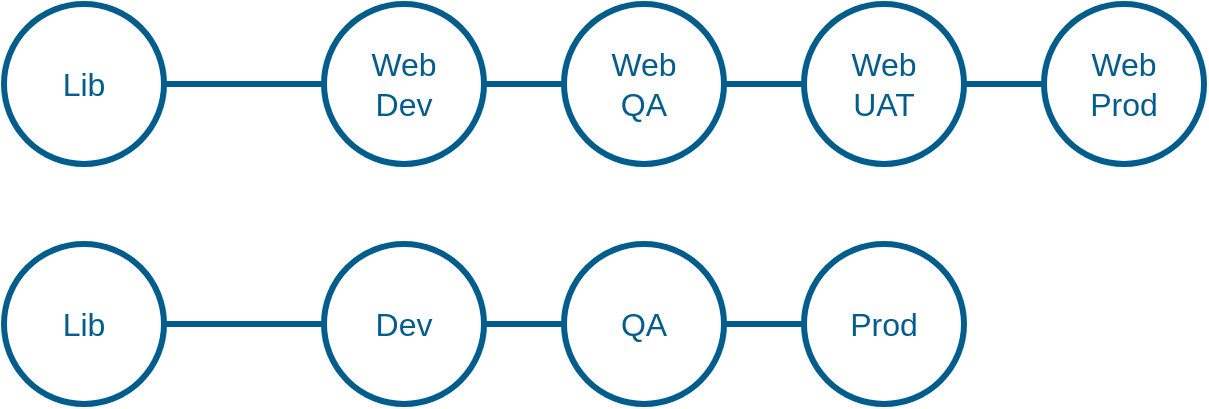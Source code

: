 <mxfile version="26.0.11" pages="7">
  <diagram name="lifecycle-path-diverged" id="Frb4N8T29HTeV_W6xcO8">
    <mxGraphModel dx="1392" dy="791" grid="1" gridSize="10" guides="1" tooltips="1" connect="1" arrows="1" fold="1" page="1" pageScale="1" pageWidth="1600" pageHeight="900" math="0" shadow="0">
      <root>
        <mxCell id="0" />
        <mxCell id="1" parent="0" />
        <mxCell id="19hFHeFRPm9KwZNYlsER-1" value="Lib" style="ellipse;whiteSpace=wrap;html=1;strokeWidth=3;strokeColor=#025D8C;fontSize=16;fontColor=#025D8C;labelBackgroundColor=none;" parent="1" vertex="1">
          <mxGeometry x="40" y="40" width="80" height="80" as="geometry" />
        </mxCell>
        <mxCell id="19hFHeFRPm9KwZNYlsER-2" value="&lt;div&gt;Web&lt;/div&gt;&lt;div&gt;Dev&lt;br&gt;&lt;/div&gt;" style="ellipse;whiteSpace=wrap;html=1;strokeWidth=3;strokeColor=#025D8C;fontSize=16;fontColor=#025D8C;labelBackgroundColor=none;" parent="1" vertex="1">
          <mxGeometry x="200" y="40" width="80" height="80" as="geometry" />
        </mxCell>
        <mxCell id="19hFHeFRPm9KwZNYlsER-3" value="&lt;div&gt;Web&lt;/div&gt;&lt;div&gt;QA&lt;br&gt;&lt;/div&gt;" style="ellipse;whiteSpace=wrap;html=1;strokeWidth=3;strokeColor=#025D8C;fontSize=16;fontColor=#025D8C;labelBackgroundColor=none;" parent="1" vertex="1">
          <mxGeometry x="320" y="40" width="80" height="80" as="geometry" />
        </mxCell>
        <mxCell id="19hFHeFRPm9KwZNYlsER-4" value="&lt;div&gt;Web&lt;/div&gt;&lt;div&gt;UAT&lt;br&gt;&lt;/div&gt;" style="ellipse;whiteSpace=wrap;html=1;strokeWidth=3;strokeColor=#025D8C;fontSize=16;fontColor=#025D8C;labelBackgroundColor=none;" parent="1" vertex="1">
          <mxGeometry x="440" y="40" width="80" height="80" as="geometry" />
        </mxCell>
        <mxCell id="19hFHeFRPm9KwZNYlsER-5" value="&lt;div&gt;Web&lt;/div&gt;&lt;div&gt;Prod&lt;br&gt;&lt;/div&gt;" style="ellipse;whiteSpace=wrap;html=1;strokeWidth=3;strokeColor=#025D8C;fontSize=16;fontColor=#025D8C;labelBackgroundColor=none;" parent="1" vertex="1">
          <mxGeometry x="560" y="40" width="80" height="80" as="geometry" />
        </mxCell>
        <mxCell id="19hFHeFRPm9KwZNYlsER-7" value="" style="endArrow=none;html=1;rounded=0;fontColor=#025D8C;strokeColor=#025D8C;strokeWidth=3;labelBackgroundColor=none;" parent="1" source="19hFHeFRPm9KwZNYlsER-4" target="19hFHeFRPm9KwZNYlsER-5" edge="1">
          <mxGeometry width="50" height="50" relative="1" as="geometry">
            <mxPoint x="650" y="450" as="sourcePoint" />
            <mxPoint x="700" y="400" as="targetPoint" />
          </mxGeometry>
        </mxCell>
        <mxCell id="19hFHeFRPm9KwZNYlsER-8" value="" style="endArrow=none;html=1;rounded=0;fontColor=#025D8C;strokeColor=#025D8C;strokeWidth=3;labelBackgroundColor=none;" parent="1" source="19hFHeFRPm9KwZNYlsER-3" target="19hFHeFRPm9KwZNYlsER-4" edge="1">
          <mxGeometry width="50" height="50" relative="1" as="geometry">
            <mxPoint x="650" y="450" as="sourcePoint" />
            <mxPoint x="700" y="400" as="targetPoint" />
          </mxGeometry>
        </mxCell>
        <mxCell id="19hFHeFRPm9KwZNYlsER-9" value="" style="endArrow=none;html=1;rounded=0;fontColor=#025D8C;strokeColor=#025D8C;strokeWidth=3;labelBackgroundColor=none;" parent="1" source="19hFHeFRPm9KwZNYlsER-2" target="19hFHeFRPm9KwZNYlsER-3" edge="1">
          <mxGeometry width="50" height="50" relative="1" as="geometry">
            <mxPoint x="650" y="450" as="sourcePoint" />
            <mxPoint x="700" y="400" as="targetPoint" />
          </mxGeometry>
        </mxCell>
        <mxCell id="19hFHeFRPm9KwZNYlsER-10" value="" style="endArrow=none;html=1;rounded=0;fontColor=#025D8C;strokeColor=#025D8C;strokeWidth=3;labelBackgroundColor=none;" parent="1" source="19hFHeFRPm9KwZNYlsER-1" target="19hFHeFRPm9KwZNYlsER-2" edge="1">
          <mxGeometry width="50" height="50" relative="1" as="geometry">
            <mxPoint x="650" y="450" as="sourcePoint" />
            <mxPoint x="700" y="400" as="targetPoint" />
          </mxGeometry>
        </mxCell>
        <mxCell id="19hFHeFRPm9KwZNYlsER-11" value="Lib" style="ellipse;whiteSpace=wrap;html=1;strokeWidth=3;strokeColor=#025D8C;fontSize=16;fontColor=#025D8C;labelBackgroundColor=none;" parent="1" vertex="1">
          <mxGeometry x="40" y="160" width="80" height="80" as="geometry" />
        </mxCell>
        <mxCell id="19hFHeFRPm9KwZNYlsER-12" value="Dev" style="ellipse;whiteSpace=wrap;html=1;strokeWidth=3;strokeColor=#025D8C;fontSize=16;fontColor=#025D8C;labelBackgroundColor=none;" parent="1" vertex="1">
          <mxGeometry x="200" y="160" width="80" height="80" as="geometry" />
        </mxCell>
        <mxCell id="19hFHeFRPm9KwZNYlsER-13" value="QA" style="ellipse;whiteSpace=wrap;html=1;strokeWidth=3;strokeColor=#025D8C;fontSize=16;fontColor=#025D8C;labelBackgroundColor=none;" parent="1" vertex="1">
          <mxGeometry x="320" y="160" width="80" height="80" as="geometry" />
        </mxCell>
        <mxCell id="19hFHeFRPm9KwZNYlsER-15" value="Prod" style="ellipse;whiteSpace=wrap;html=1;strokeWidth=3;strokeColor=#025D8C;fontSize=16;fontColor=#025D8C;labelBackgroundColor=none;" parent="1" vertex="1">
          <mxGeometry x="440" y="160" width="80" height="80" as="geometry" />
        </mxCell>
        <mxCell id="19hFHeFRPm9KwZNYlsER-17" value="" style="endArrow=none;html=1;rounded=0;fontColor=#025D8C;strokeColor=#025D8C;strokeWidth=3;labelBackgroundColor=none;" parent="1" source="19hFHeFRPm9KwZNYlsER-13" target="19hFHeFRPm9KwZNYlsER-15" edge="1">
          <mxGeometry width="50" height="50" relative="1" as="geometry">
            <mxPoint x="650" y="570" as="sourcePoint" />
            <mxPoint x="440" y="200" as="targetPoint" />
          </mxGeometry>
        </mxCell>
        <mxCell id="19hFHeFRPm9KwZNYlsER-18" value="" style="endArrow=none;html=1;rounded=0;fontColor=#025D8C;strokeColor=#025D8C;strokeWidth=3;labelBackgroundColor=none;" parent="1" source="19hFHeFRPm9KwZNYlsER-12" target="19hFHeFRPm9KwZNYlsER-13" edge="1">
          <mxGeometry width="50" height="50" relative="1" as="geometry">
            <mxPoint x="650" y="570" as="sourcePoint" />
            <mxPoint x="700" y="520" as="targetPoint" />
          </mxGeometry>
        </mxCell>
        <mxCell id="19hFHeFRPm9KwZNYlsER-19" value="" style="endArrow=none;html=1;rounded=0;fontColor=#025D8C;strokeColor=#025D8C;strokeWidth=3;labelBackgroundColor=none;" parent="1" source="19hFHeFRPm9KwZNYlsER-11" target="19hFHeFRPm9KwZNYlsER-12" edge="1">
          <mxGeometry width="50" height="50" relative="1" as="geometry">
            <mxPoint x="650" y="570" as="sourcePoint" />
            <mxPoint x="700" y="520" as="targetPoint" />
          </mxGeometry>
        </mxCell>
      </root>
    </mxGraphModel>
  </diagram>
  <diagram name="lifecycle-path-simple" id="gdtoU0vMmEQZ10QxMH5R">
    <mxGraphModel dx="1392" dy="791" grid="1" gridSize="10" guides="1" tooltips="1" connect="1" arrows="1" fold="1" page="1" pageScale="1" pageWidth="1600" pageHeight="900" math="0" shadow="0">
      <root>
        <mxCell id="95DPkaY2iW_w2ZIxAiyw-0" />
        <mxCell id="95DPkaY2iW_w2ZIxAiyw-1" parent="95DPkaY2iW_w2ZIxAiyw-0" />
        <mxCell id="95DPkaY2iW_w2ZIxAiyw-11" value="Lib" style="ellipse;whiteSpace=wrap;html=1;strokeWidth=3;strokeColor=#025D8C;fontSize=16;fontColor=#025D8C;labelBackgroundColor=none;" parent="95DPkaY2iW_w2ZIxAiyw-1" vertex="1">
          <mxGeometry x="40" y="40" width="80" height="80" as="geometry" />
        </mxCell>
        <mxCell id="95DPkaY2iW_w2ZIxAiyw-12" value="Dev" style="ellipse;whiteSpace=wrap;html=1;strokeWidth=3;strokeColor=#025D8C;fontSize=16;fontColor=#025D8C;labelBackgroundColor=none;" parent="95DPkaY2iW_w2ZIxAiyw-1" vertex="1">
          <mxGeometry x="200" y="40" width="80" height="80" as="geometry" />
        </mxCell>
        <mxCell id="95DPkaY2iW_w2ZIxAiyw-13" value="QA" style="ellipse;whiteSpace=wrap;html=1;strokeWidth=3;strokeColor=#025D8C;fontSize=16;fontColor=#025D8C;labelBackgroundColor=none;" parent="95DPkaY2iW_w2ZIxAiyw-1" vertex="1">
          <mxGeometry x="320" y="40" width="80" height="80" as="geometry" />
        </mxCell>
        <mxCell id="95DPkaY2iW_w2ZIxAiyw-14" value="Prod" style="ellipse;whiteSpace=wrap;html=1;strokeWidth=3;strokeColor=#025D8C;fontSize=16;fontColor=#025D8C;labelBackgroundColor=none;" parent="95DPkaY2iW_w2ZIxAiyw-1" vertex="1">
          <mxGeometry x="440" y="40" width="80" height="80" as="geometry" />
        </mxCell>
        <mxCell id="95DPkaY2iW_w2ZIxAiyw-15" value="" style="endArrow=none;html=1;rounded=0;fontColor=#025D8C;strokeColor=#025D8C;strokeWidth=3;labelBackgroundColor=none;" parent="95DPkaY2iW_w2ZIxAiyw-1" source="95DPkaY2iW_w2ZIxAiyw-13" target="95DPkaY2iW_w2ZIxAiyw-14" edge="1">
          <mxGeometry width="50" height="50" relative="1" as="geometry">
            <mxPoint x="650" y="450" as="sourcePoint" />
            <mxPoint x="440" y="80" as="targetPoint" />
          </mxGeometry>
        </mxCell>
        <mxCell id="95DPkaY2iW_w2ZIxAiyw-16" value="" style="endArrow=none;html=1;rounded=0;fontColor=#025D8C;strokeColor=#025D8C;strokeWidth=3;labelBackgroundColor=none;" parent="95DPkaY2iW_w2ZIxAiyw-1" source="95DPkaY2iW_w2ZIxAiyw-12" target="95DPkaY2iW_w2ZIxAiyw-13" edge="1">
          <mxGeometry width="50" height="50" relative="1" as="geometry">
            <mxPoint x="650" y="450" as="sourcePoint" />
            <mxPoint x="700" y="400" as="targetPoint" />
          </mxGeometry>
        </mxCell>
        <mxCell id="95DPkaY2iW_w2ZIxAiyw-17" value="" style="endArrow=none;html=1;rounded=0;fontColor=#025D8C;strokeColor=#025D8C;strokeWidth=3;labelBackgroundColor=none;" parent="95DPkaY2iW_w2ZIxAiyw-1" source="95DPkaY2iW_w2ZIxAiyw-11" target="95DPkaY2iW_w2ZIxAiyw-12" edge="1">
          <mxGeometry width="50" height="50" relative="1" as="geometry">
            <mxPoint x="650" y="450" as="sourcePoint" />
            <mxPoint x="700" y="400" as="targetPoint" />
          </mxGeometry>
        </mxCell>
      </root>
    </mxGraphModel>
  </diagram>
  <diagram name="lifecycle-path-basic" id="NtIdX8fPojPzozI9kTlu">
    <mxGraphModel dx="1392" dy="791" grid="1" gridSize="10" guides="1" tooltips="1" connect="1" arrows="1" fold="1" page="1" pageScale="1" pageWidth="1600" pageHeight="900" math="0" shadow="0">
      <root>
        <mxCell id="QEvUM9rJ-a1WV_d-30rW-0" />
        <mxCell id="QEvUM9rJ-a1WV_d-30rW-1" parent="QEvUM9rJ-a1WV_d-30rW-0" />
        <mxCell id="QEvUM9rJ-a1WV_d-30rW-2" value="Lib" style="ellipse;whiteSpace=wrap;html=1;strokeWidth=3;strokeColor=#025D8C;fontSize=16;fontColor=#025D8C;labelBackgroundColor=none;" parent="QEvUM9rJ-a1WV_d-30rW-1" vertex="1">
          <mxGeometry x="40" y="40" width="80" height="80" as="geometry" />
        </mxCell>
        <mxCell id="QEvUM9rJ-a1WV_d-30rW-3" value="Prod" style="ellipse;whiteSpace=wrap;html=1;strokeWidth=3;strokeColor=#025D8C;fontSize=16;fontColor=#025D8C;labelBackgroundColor=none;" parent="QEvUM9rJ-a1WV_d-30rW-1" vertex="1">
          <mxGeometry x="200" y="40" width="80" height="80" as="geometry" />
        </mxCell>
        <mxCell id="QEvUM9rJ-a1WV_d-30rW-8" value="" style="endArrow=none;html=1;rounded=0;fontColor=#025D8C;strokeColor=#025D8C;strokeWidth=3;labelBackgroundColor=none;" parent="QEvUM9rJ-a1WV_d-30rW-1" source="QEvUM9rJ-a1WV_d-30rW-2" target="QEvUM9rJ-a1WV_d-30rW-3" edge="1">
          <mxGeometry width="50" height="50" relative="1" as="geometry">
            <mxPoint x="650" y="450" as="sourcePoint" />
            <mxPoint x="700" y="400" as="targetPoint" />
          </mxGeometry>
        </mxCell>
      </root>
    </mxGraphModel>
  </diagram>
  <diagram id="vpeZb-QtcMfpUJWFF8EZ" name="host-group-structures">
    <mxGraphModel dx="1392" dy="791" grid="1" gridSize="10" guides="1" tooltips="1" connect="1" arrows="1" fold="1" page="1" pageScale="1" pageWidth="1600" pageHeight="900" math="0" shadow="0">
      <root>
        <mxCell id="0" />
        <mxCell id="1" parent="0" />
        <mxCell id="7O-oKPZNZdEKcaRh6BN5-1" value="dev-infra-git-el10" style="rounded=1;whiteSpace=wrap;html=1;fontColor=#025D8C;fontSize=16;strokeWidth=3;strokeColor=#025D8C;align=center;labelBackgroundColor=none;" parent="1" vertex="1">
          <mxGeometry x="220" y="120" width="140" height="40" as="geometry" />
        </mxCell>
        <mxCell id="7O-oKPZNZdEKcaRh6BN5-2" value="qa-infra-git-el10" style="rounded=1;whiteSpace=wrap;html=1;fontColor=#025D8C;fontSize=16;strokeWidth=3;strokeColor=#025D8C;align=center;labelBackgroundColor=none;" parent="1" vertex="1">
          <mxGeometry x="220" y="200" width="140" height="40" as="geometry" />
        </mxCell>
        <mxCell id="7O-oKPZNZdEKcaRh6BN5-3" value="prod-infra-git-el10" style="rounded=1;whiteSpace=wrap;html=1;fontColor=#025D8C;fontSize=16;strokeWidth=3;strokeColor=#025D8C;align=center;labelBackgroundColor=none;" parent="1" vertex="1">
          <mxGeometry x="220" y="280" width="140" height="40" as="geometry" />
        </mxCell>
        <mxCell id="7O-oKPZNZdEKcaRh6BN5-4" value="DEV" style="rounded=1;whiteSpace=wrap;html=1;fontColor=#025D8C;fontSize=16;strokeWidth=3;strokeColor=#025D8C;fontStyle=1;align=center;labelBackgroundColor=none;" parent="1" vertex="1">
          <mxGeometry x="500" y="120" width="140" height="40" as="geometry" />
        </mxCell>
        <mxCell id="7O-oKPZNZdEKcaRh6BN5-5" value="EL10" style="rounded=1;whiteSpace=wrap;html=1;fontColor=#025D8C;fontSize=16;strokeWidth=3;strokeColor=#025D8C;align=center;labelBackgroundColor=none;" parent="1" vertex="1">
          <mxGeometry x="520" y="200" width="120" height="40" as="geometry" />
        </mxCell>
        <mxCell id="7O-oKPZNZdEKcaRh6BN5-6" value="git" style="rounded=1;whiteSpace=wrap;html=1;fontColor=#025D8C;fontSize=16;strokeWidth=3;strokeColor=#025D8C;align=center;labelBackgroundColor=none;" parent="1" vertex="1">
          <mxGeometry x="540" y="280" width="100" height="40" as="geometry" />
        </mxCell>
        <mxCell id="7O-oKPZNZdEKcaRh6BN5-7" value="container" style="rounded=1;whiteSpace=wrap;html=1;fontColor=#025D8C;fontSize=16;strokeWidth=3;strokeColor=#025D8C;align=center;labelBackgroundColor=none;" parent="1" vertex="1">
          <mxGeometry x="540" y="360" width="100" height="40" as="geometry" />
        </mxCell>
        <mxCell id="7O-oKPZNZdEKcaRh6BN5-8" value="EL9" style="rounded=1;whiteSpace=wrap;html=1;fontColor=#025D8C;fontSize=16;strokeWidth=3;strokeColor=#025D8C;align=center;labelBackgroundColor=none;" parent="1" vertex="1">
          <mxGeometry x="520" y="440" width="120" height="40" as="geometry" />
        </mxCell>
        <mxCell id="7O-oKPZNZdEKcaRh6BN5-9" value="loghost" style="rounded=1;whiteSpace=wrap;html=1;fontColor=#025D8C;fontSize=16;strokeWidth=3;strokeColor=#025D8C;align=center;labelBackgroundColor=none;" parent="1" vertex="1">
          <mxGeometry x="540" y="520" width="100" height="40" as="geometry" />
        </mxCell>
        <mxCell id="7O-oKPZNZdEKcaRh6BN5-10" value="QA" style="rounded=1;whiteSpace=wrap;html=1;fontColor=#025D8C;fontSize=16;strokeWidth=3;strokeColor=#025D8C;fontStyle=1;align=center;labelBackgroundColor=none;" parent="1" vertex="1">
          <mxGeometry x="500" y="600" width="140" height="40" as="geometry" />
        </mxCell>
        <mxCell id="7O-oKPZNZdEKcaRh6BN5-25" value="Flat" style="rounded=1;whiteSpace=wrap;html=1;fontColor=#FFFFFF;fontSize=16;strokeColor=none;fillColor=#025D8C;labelBackgroundColor=#025D8C;" parent="1" vertex="1">
          <mxGeometry x="200" y="40" width="160" height="40" as="geometry" />
        </mxCell>
        <mxCell id="7O-oKPZNZdEKcaRh6BN5-26" value="Lifecycle Environment Based" style="rounded=1;whiteSpace=wrap;html=1;fontColor=#FFFFFF;fontSize=16;strokeColor=none;fillColor=#025D8C;labelBackgroundColor=#025D8C;" parent="1" vertex="1">
          <mxGeometry x="480" y="40" width="160" height="40" as="geometry" />
        </mxCell>
        <mxCell id="7O-oKPZNZdEKcaRh6BN5-27" value="Application Based" style="rounded=1;whiteSpace=wrap;html=1;fontColor=#FFFFFF;fontSize=16;strokeColor=none;fillColor=#025D8C;labelBackgroundColor=#025D8C;" parent="1" vertex="1">
          <mxGeometry x="760" y="40" width="160" height="40" as="geometry" />
        </mxCell>
        <mxCell id="7O-oKPZNZdEKcaRh6BN5-28" value="Location Based" style="rounded=1;whiteSpace=wrap;html=1;fontColor=#FFFFFF;fontSize=16;strokeColor=none;fillColor=#025D8C;labelBackgroundColor=#025D8C;" parent="1" vertex="1">
          <mxGeometry x="1040" y="40" width="160" height="40" as="geometry" />
        </mxCell>
        <mxCell id="cgGRlLPwuKFJVhVus3fT-2" value="" style="endArrow=none;html=1;rounded=0;fontColor=#025D8C;strokeColor=#025D8C;strokeWidth=3;labelBackgroundColor=none;" parent="1" edge="1">
          <mxGeometry width="50" height="50" relative="1" as="geometry">
            <mxPoint x="200" y="300" as="sourcePoint" />
            <mxPoint x="200" y="100" as="targetPoint" />
          </mxGeometry>
        </mxCell>
        <mxCell id="cgGRlLPwuKFJVhVus3fT-3" value="" style="endArrow=none;html=1;rounded=0;fontColor=#025D8C;strokeColor=#025D8C;strokeWidth=3;labelBackgroundColor=none;" parent="1" edge="1">
          <mxGeometry width="50" height="50" relative="1" as="geometry">
            <mxPoint x="480" y="620" as="sourcePoint" />
            <mxPoint x="480" y="100" as="targetPoint" />
          </mxGeometry>
        </mxCell>
        <mxCell id="cgGRlLPwuKFJVhVus3fT-7" value="" style="endArrow=none;html=1;rounded=0;fontColor=#025D8C;strokeColor=#025D8C;strokeWidth=3;labelBackgroundColor=none;" parent="1" source="7O-oKPZNZdEKcaRh6BN5-1" edge="1">
          <mxGeometry width="50" height="50" relative="1" as="geometry">
            <mxPoint x="360" y="440" as="sourcePoint" />
            <mxPoint x="200" y="140" as="targetPoint" />
          </mxGeometry>
        </mxCell>
        <mxCell id="cgGRlLPwuKFJVhVus3fT-8" value="" style="endArrow=none;html=1;rounded=0;fontColor=#025D8C;strokeColor=#025D8C;strokeWidth=3;labelBackgroundColor=none;" parent="1" source="7O-oKPZNZdEKcaRh6BN5-2" edge="1">
          <mxGeometry width="50" height="50" relative="1" as="geometry">
            <mxPoint x="230" y="150" as="sourcePoint" />
            <mxPoint x="200" y="220" as="targetPoint" />
          </mxGeometry>
        </mxCell>
        <mxCell id="cgGRlLPwuKFJVhVus3fT-9" value="" style="endArrow=none;html=1;rounded=0;fontColor=#025D8C;strokeColor=#025D8C;strokeWidth=3;labelBackgroundColor=none;" parent="1" source="7O-oKPZNZdEKcaRh6BN5-3" edge="1">
          <mxGeometry width="50" height="50" relative="1" as="geometry">
            <mxPoint x="230" y="230" as="sourcePoint" />
            <mxPoint x="200" y="300" as="targetPoint" />
          </mxGeometry>
        </mxCell>
        <mxCell id="cgGRlLPwuKFJVhVus3fT-10" value="" style="endArrow=none;html=1;rounded=0;fontColor=#025D8C;strokeColor=#025D8C;strokeWidth=3;labelBackgroundColor=none;" parent="1" target="7O-oKPZNZdEKcaRh6BN5-8" edge="1">
          <mxGeometry width="50" height="50" relative="1" as="geometry">
            <mxPoint x="500" y="460" as="sourcePoint" />
            <mxPoint x="350" y="390" as="targetPoint" />
          </mxGeometry>
        </mxCell>
        <mxCell id="cgGRlLPwuKFJVhVus3fT-11" value="" style="endArrow=none;html=1;rounded=0;fontColor=#025D8C;strokeColor=#025D8C;strokeWidth=3;labelBackgroundColor=none;" parent="1" edge="1">
          <mxGeometry width="50" height="50" relative="1" as="geometry">
            <mxPoint x="519" y="380" as="sourcePoint" />
            <mxPoint x="519" y="240" as="targetPoint" />
          </mxGeometry>
        </mxCell>
        <mxCell id="cgGRlLPwuKFJVhVus3fT-12" value="" style="endArrow=none;html=1;rounded=0;fontColor=#025D8C;strokeColor=#025D8C;strokeWidth=3;labelBackgroundColor=none;" parent="1" source="7O-oKPZNZdEKcaRh6BN5-10" edge="1">
          <mxGeometry width="50" height="50" relative="1" as="geometry">
            <mxPoint x="370" y="630" as="sourcePoint" />
            <mxPoint x="480" y="620" as="targetPoint" />
          </mxGeometry>
        </mxCell>
        <mxCell id="cgGRlLPwuKFJVhVus3fT-13" value="" style="endArrow=none;html=1;rounded=0;fontColor=#025D8C;strokeColor=#025D8C;strokeWidth=3;labelBackgroundColor=none;" parent="1" edge="1">
          <mxGeometry width="50" height="50" relative="1" as="geometry">
            <mxPoint x="500" y="460" as="sourcePoint" />
            <mxPoint x="500" y="160" as="targetPoint" />
          </mxGeometry>
        </mxCell>
        <mxCell id="cgGRlLPwuKFJVhVus3fT-16" value="" style="endArrow=none;html=1;rounded=0;fontColor=#025D8C;strokeColor=#025D8C;strokeWidth=3;labelBackgroundColor=none;" parent="1" target="7O-oKPZNZdEKcaRh6BN5-4" edge="1">
          <mxGeometry width="50" height="50" relative="1" as="geometry">
            <mxPoint x="480" y="140" as="sourcePoint" />
            <mxPoint x="410" y="450" as="targetPoint" />
          </mxGeometry>
        </mxCell>
        <mxCell id="cgGRlLPwuKFJVhVus3fT-17" value="" style="endArrow=none;html=1;rounded=0;fontColor=#025D8C;strokeColor=#025D8C;strokeWidth=3;labelBackgroundColor=none;" parent="1" target="7O-oKPZNZdEKcaRh6BN5-6" edge="1">
          <mxGeometry width="50" height="50" relative="1" as="geometry">
            <mxPoint x="520" y="300" as="sourcePoint" />
            <mxPoint x="529" y="250" as="targetPoint" />
          </mxGeometry>
        </mxCell>
        <mxCell id="cgGRlLPwuKFJVhVus3fT-18" value="" style="endArrow=none;html=1;rounded=0;fontColor=#025D8C;strokeColor=#025D8C;strokeWidth=3;labelBackgroundColor=none;" parent="1" target="7O-oKPZNZdEKcaRh6BN5-7" edge="1">
          <mxGeometry width="50" height="50" relative="1" as="geometry">
            <mxPoint x="520" y="380" as="sourcePoint" />
            <mxPoint x="550" y="310" as="targetPoint" />
          </mxGeometry>
        </mxCell>
        <mxCell id="cgGRlLPwuKFJVhVus3fT-19" value="" style="endArrow=none;html=1;rounded=0;fontColor=#025D8C;strokeColor=#025D8C;strokeWidth=3;labelBackgroundColor=none;" parent="1" edge="1">
          <mxGeometry width="50" height="50" relative="1" as="geometry">
            <mxPoint x="520" y="540" as="sourcePoint" />
            <mxPoint x="520" y="480" as="targetPoint" />
          </mxGeometry>
        </mxCell>
        <mxCell id="cgGRlLPwuKFJVhVus3fT-20" value="" style="endArrow=none;html=1;rounded=0;fontColor=#025D8C;strokeColor=#025D8C;strokeWidth=3;labelBackgroundColor=none;" parent="1" source="7O-oKPZNZdEKcaRh6BN5-9" edge="1">
          <mxGeometry width="50" height="50" relative="1" as="geometry">
            <mxPoint x="530" y="550" as="sourcePoint" />
            <mxPoint x="520" y="540" as="targetPoint" />
          </mxGeometry>
        </mxCell>
        <mxCell id="cgGRlLPwuKFJVhVus3fT-21" value="ACME Web" style="rounded=1;whiteSpace=wrap;html=1;fontColor=#025D8C;fontSize=16;strokeWidth=3;strokeColor=#025D8C;fontStyle=1;align=center;labelBackgroundColor=none;" parent="1" vertex="1">
          <mxGeometry x="780" y="120" width="140" height="40" as="geometry" />
        </mxCell>
        <mxCell id="cgGRlLPwuKFJVhVus3fT-22" value="frontend" style="rounded=1;whiteSpace=wrap;html=1;fontColor=#025D8C;fontSize=16;strokeWidth=3;strokeColor=#025D8C;align=center;labelBackgroundColor=none;" parent="1" vertex="1">
          <mxGeometry x="800" y="200" width="120" height="40" as="geometry" />
        </mxCell>
        <mxCell id="cgGRlLPwuKFJVhVus3fT-23" value="web-dev" style="rounded=1;whiteSpace=wrap;html=1;fontColor=#025D8C;fontSize=16;strokeWidth=3;strokeColor=#025D8C;align=center;labelBackgroundColor=none;" parent="1" vertex="1">
          <mxGeometry x="820" y="280" width="100" height="40" as="geometry" />
        </mxCell>
        <mxCell id="cgGRlLPwuKFJVhVus3fT-24" value="web-qa" style="rounded=1;whiteSpace=wrap;html=1;fontColor=#025D8C;fontSize=16;strokeWidth=3;strokeColor=#025D8C;align=center;labelBackgroundColor=none;" parent="1" vertex="1">
          <mxGeometry x="820" y="360" width="100" height="40" as="geometry" />
        </mxCell>
        <mxCell id="cgGRlLPwuKFJVhVus3fT-25" value="backend" style="rounded=1;whiteSpace=wrap;html=1;fontColor=#025D8C;fontSize=16;strokeWidth=3;strokeColor=#025D8C;align=center;labelBackgroundColor=none;" parent="1" vertex="1">
          <mxGeometry x="800" y="440" width="120" height="40" as="geometry" />
        </mxCell>
        <mxCell id="cgGRlLPwuKFJVhVus3fT-26" value="web-dev" style="rounded=1;whiteSpace=wrap;html=1;fontColor=#025D8C;fontSize=16;strokeWidth=3;strokeColor=#025D8C;align=center;labelBackgroundColor=none;" parent="1" vertex="1">
          <mxGeometry x="820" y="520" width="100" height="40" as="geometry" />
        </mxCell>
        <mxCell id="cgGRlLPwuKFJVhVus3fT-27" value="infra" style="rounded=1;whiteSpace=wrap;html=1;fontColor=#025D8C;fontSize=16;strokeWidth=3;strokeColor=#025D8C;fontStyle=1;align=center;labelBackgroundColor=none;" parent="1" vertex="1">
          <mxGeometry x="780" y="600" width="140" height="40" as="geometry" />
        </mxCell>
        <mxCell id="cgGRlLPwuKFJVhVus3fT-28" value="" style="endArrow=none;html=1;rounded=0;fontColor=#025D8C;strokeColor=#025D8C;strokeWidth=3;labelBackgroundColor=none;" parent="1" edge="1">
          <mxGeometry width="50" height="50" relative="1" as="geometry">
            <mxPoint x="760" y="620" as="sourcePoint" />
            <mxPoint x="760" y="100" as="targetPoint" />
          </mxGeometry>
        </mxCell>
        <mxCell id="cgGRlLPwuKFJVhVus3fT-29" value="" style="endArrow=none;html=1;rounded=0;fontColor=#025D8C;strokeColor=#025D8C;strokeWidth=3;labelBackgroundColor=none;" parent="1" target="cgGRlLPwuKFJVhVus3fT-25" edge="1">
          <mxGeometry width="50" height="50" relative="1" as="geometry">
            <mxPoint x="780" y="460" as="sourcePoint" />
            <mxPoint x="630" y="390" as="targetPoint" />
          </mxGeometry>
        </mxCell>
        <mxCell id="cgGRlLPwuKFJVhVus3fT-30" value="" style="endArrow=none;html=1;rounded=0;fontColor=#025D8C;strokeColor=#025D8C;strokeWidth=3;labelBackgroundColor=none;" parent="1" edge="1">
          <mxGeometry width="50" height="50" relative="1" as="geometry">
            <mxPoint x="799" y="380" as="sourcePoint" />
            <mxPoint x="799" y="240" as="targetPoint" />
          </mxGeometry>
        </mxCell>
        <mxCell id="cgGRlLPwuKFJVhVus3fT-31" value="" style="endArrow=none;html=1;rounded=0;fontColor=#025D8C;strokeColor=#025D8C;strokeWidth=3;labelBackgroundColor=none;" parent="1" source="cgGRlLPwuKFJVhVus3fT-27" edge="1">
          <mxGeometry width="50" height="50" relative="1" as="geometry">
            <mxPoint x="650" y="630" as="sourcePoint" />
            <mxPoint x="760" y="620" as="targetPoint" />
          </mxGeometry>
        </mxCell>
        <mxCell id="cgGRlLPwuKFJVhVus3fT-32" value="" style="endArrow=none;html=1;rounded=0;fontColor=#025D8C;strokeColor=#025D8C;strokeWidth=3;labelBackgroundColor=none;" parent="1" edge="1">
          <mxGeometry width="50" height="50" relative="1" as="geometry">
            <mxPoint x="780" y="460" as="sourcePoint" />
            <mxPoint x="780" y="160" as="targetPoint" />
          </mxGeometry>
        </mxCell>
        <mxCell id="cgGRlLPwuKFJVhVus3fT-33" value="" style="endArrow=none;html=1;rounded=0;fontColor=#025D8C;strokeColor=#025D8C;strokeWidth=3;labelBackgroundColor=none;" parent="1" target="cgGRlLPwuKFJVhVus3fT-21" edge="1">
          <mxGeometry width="50" height="50" relative="1" as="geometry">
            <mxPoint x="760" y="140" as="sourcePoint" />
            <mxPoint x="690" y="450" as="targetPoint" />
          </mxGeometry>
        </mxCell>
        <mxCell id="cgGRlLPwuKFJVhVus3fT-34" value="" style="endArrow=none;html=1;rounded=0;fontColor=#025D8C;strokeColor=#025D8C;strokeWidth=3;labelBackgroundColor=none;" parent="1" target="cgGRlLPwuKFJVhVus3fT-23" edge="1">
          <mxGeometry width="50" height="50" relative="1" as="geometry">
            <mxPoint x="800" y="300" as="sourcePoint" />
            <mxPoint x="809" y="250" as="targetPoint" />
          </mxGeometry>
        </mxCell>
        <mxCell id="cgGRlLPwuKFJVhVus3fT-35" value="" style="endArrow=none;html=1;rounded=0;fontColor=#025D8C;strokeColor=#025D8C;strokeWidth=3;labelBackgroundColor=none;" parent="1" target="cgGRlLPwuKFJVhVus3fT-24" edge="1">
          <mxGeometry width="50" height="50" relative="1" as="geometry">
            <mxPoint x="800" y="380" as="sourcePoint" />
            <mxPoint x="830" y="310" as="targetPoint" />
          </mxGeometry>
        </mxCell>
        <mxCell id="cgGRlLPwuKFJVhVus3fT-36" value="" style="endArrow=none;html=1;rounded=0;fontColor=#025D8C;strokeColor=#025D8C;strokeWidth=3;labelBackgroundColor=none;" parent="1" edge="1">
          <mxGeometry width="50" height="50" relative="1" as="geometry">
            <mxPoint x="800" y="540" as="sourcePoint" />
            <mxPoint x="800" y="480" as="targetPoint" />
          </mxGeometry>
        </mxCell>
        <mxCell id="cgGRlLPwuKFJVhVus3fT-37" value="" style="endArrow=none;html=1;rounded=0;fontColor=#025D8C;strokeColor=#025D8C;strokeWidth=3;labelBackgroundColor=none;" parent="1" source="cgGRlLPwuKFJVhVus3fT-26" edge="1">
          <mxGeometry width="50" height="50" relative="1" as="geometry">
            <mxPoint x="810" y="550" as="sourcePoint" />
            <mxPoint x="800" y="540" as="targetPoint" />
          </mxGeometry>
        </mxCell>
        <mxCell id="cgGRlLPwuKFJVhVus3fT-38" value="Munich" style="rounded=1;whiteSpace=wrap;html=1;fontColor=#025D8C;fontSize=16;strokeWidth=3;strokeColor=#025D8C;fontStyle=1;align=center;labelBackgroundColor=none;" parent="1" vertex="1">
          <mxGeometry x="1060" y="120" width="140" height="40" as="geometry" />
        </mxCell>
        <mxCell id="cgGRlLPwuKFJVhVus3fT-39" value="web-dev" style="rounded=1;whiteSpace=wrap;html=1;fontColor=#025D8C;fontSize=16;strokeWidth=3;strokeColor=#025D8C;align=center;labelBackgroundColor=none;" parent="1" vertex="1">
          <mxGeometry x="1080" y="200" width="120" height="40" as="geometry" />
        </mxCell>
        <mxCell id="cgGRlLPwuKFJVhVus3fT-40" value="web-frontend" style="rounded=1;whiteSpace=wrap;html=1;fontColor=#025D8C;fontSize=16;strokeWidth=3;strokeColor=#025D8C;align=center;labelBackgroundColor=none;" parent="1" vertex="1">
          <mxGeometry x="1100" y="280" width="100" height="40" as="geometry" />
        </mxCell>
        <mxCell id="cgGRlLPwuKFJVhVus3fT-41" value="web-backend" style="rounded=1;whiteSpace=wrap;html=1;fontColor=#025D8C;fontSize=16;strokeWidth=3;strokeColor=#025D8C;align=center;labelBackgroundColor=none;" parent="1" vertex="1">
          <mxGeometry x="1100" y="360" width="100" height="40" as="geometry" />
        </mxCell>
        <mxCell id="cgGRlLPwuKFJVhVus3fT-42" value="web-qa" style="rounded=1;whiteSpace=wrap;html=1;fontColor=#025D8C;fontSize=16;strokeWidth=3;strokeColor=#025D8C;align=center;labelBackgroundColor=none;" parent="1" vertex="1">
          <mxGeometry x="1080" y="440" width="120" height="40" as="geometry" />
        </mxCell>
        <mxCell id="cgGRlLPwuKFJVhVus3fT-43" value="web-frontend" style="rounded=1;whiteSpace=wrap;html=1;fontColor=#025D8C;fontSize=16;strokeWidth=3;strokeColor=#025D8C;align=center;labelBackgroundColor=none;" parent="1" vertex="1">
          <mxGeometry x="1100" y="520" width="100" height="40" as="geometry" />
        </mxCell>
        <mxCell id="cgGRlLPwuKFJVhVus3fT-44" value="Boston" style="rounded=1;whiteSpace=wrap;html=1;fontColor=#025D8C;fontSize=16;strokeWidth=3;strokeColor=#025D8C;fontStyle=1;align=center;labelBackgroundColor=none;" parent="1" vertex="1">
          <mxGeometry x="1060" y="600" width="140" height="40" as="geometry" />
        </mxCell>
        <mxCell id="cgGRlLPwuKFJVhVus3fT-45" value="" style="endArrow=none;html=1;rounded=0;fontColor=#025D8C;strokeColor=#025D8C;strokeWidth=3;labelBackgroundColor=none;" parent="1" edge="1">
          <mxGeometry width="50" height="50" relative="1" as="geometry">
            <mxPoint x="1040" y="620" as="sourcePoint" />
            <mxPoint x="1040" y="100" as="targetPoint" />
          </mxGeometry>
        </mxCell>
        <mxCell id="cgGRlLPwuKFJVhVus3fT-46" value="" style="endArrow=none;html=1;rounded=0;fontColor=#025D8C;strokeColor=#025D8C;strokeWidth=3;labelBackgroundColor=none;" parent="1" target="cgGRlLPwuKFJVhVus3fT-42" edge="1">
          <mxGeometry width="50" height="50" relative="1" as="geometry">
            <mxPoint x="1060" y="460" as="sourcePoint" />
            <mxPoint x="910" y="390" as="targetPoint" />
          </mxGeometry>
        </mxCell>
        <mxCell id="cgGRlLPwuKFJVhVus3fT-47" value="" style="endArrow=none;html=1;rounded=0;fontColor=#025D8C;strokeColor=#025D8C;strokeWidth=3;labelBackgroundColor=none;" parent="1" edge="1">
          <mxGeometry width="50" height="50" relative="1" as="geometry">
            <mxPoint x="1079" y="380" as="sourcePoint" />
            <mxPoint x="1079" y="240" as="targetPoint" />
          </mxGeometry>
        </mxCell>
        <mxCell id="cgGRlLPwuKFJVhVus3fT-48" value="" style="endArrow=none;html=1;rounded=0;fontColor=#025D8C;strokeColor=#025D8C;strokeWidth=3;labelBackgroundColor=none;" parent="1" source="cgGRlLPwuKFJVhVus3fT-44" edge="1">
          <mxGeometry width="50" height="50" relative="1" as="geometry">
            <mxPoint x="930" y="630" as="sourcePoint" />
            <mxPoint x="1040" y="620" as="targetPoint" />
          </mxGeometry>
        </mxCell>
        <mxCell id="cgGRlLPwuKFJVhVus3fT-49" value="" style="endArrow=none;html=1;rounded=0;fontColor=#025D8C;strokeColor=#025D8C;strokeWidth=3;labelBackgroundColor=none;" parent="1" edge="1">
          <mxGeometry width="50" height="50" relative="1" as="geometry">
            <mxPoint x="1060" y="460" as="sourcePoint" />
            <mxPoint x="1060" y="160" as="targetPoint" />
          </mxGeometry>
        </mxCell>
        <mxCell id="cgGRlLPwuKFJVhVus3fT-50" value="" style="endArrow=none;html=1;rounded=0;fontColor=#025D8C;strokeColor=#025D8C;strokeWidth=3;labelBackgroundColor=none;" parent="1" target="cgGRlLPwuKFJVhVus3fT-38" edge="1">
          <mxGeometry width="50" height="50" relative="1" as="geometry">
            <mxPoint x="1040" y="140" as="sourcePoint" />
            <mxPoint x="970" y="450" as="targetPoint" />
          </mxGeometry>
        </mxCell>
        <mxCell id="cgGRlLPwuKFJVhVus3fT-51" value="" style="endArrow=none;html=1;rounded=0;fontColor=#025D8C;strokeColor=#025D8C;strokeWidth=3;labelBackgroundColor=none;" parent="1" target="cgGRlLPwuKFJVhVus3fT-40" edge="1">
          <mxGeometry width="50" height="50" relative="1" as="geometry">
            <mxPoint x="1080" y="300" as="sourcePoint" />
            <mxPoint x="1089" y="250" as="targetPoint" />
          </mxGeometry>
        </mxCell>
        <mxCell id="cgGRlLPwuKFJVhVus3fT-52" value="" style="endArrow=none;html=1;rounded=0;fontColor=#025D8C;strokeColor=#025D8C;strokeWidth=3;labelBackgroundColor=none;" parent="1" target="cgGRlLPwuKFJVhVus3fT-41" edge="1">
          <mxGeometry width="50" height="50" relative="1" as="geometry">
            <mxPoint x="1080" y="380" as="sourcePoint" />
            <mxPoint x="1110" y="310" as="targetPoint" />
          </mxGeometry>
        </mxCell>
        <mxCell id="cgGRlLPwuKFJVhVus3fT-53" value="" style="endArrow=none;html=1;rounded=0;fontColor=#025D8C;strokeColor=#025D8C;strokeWidth=3;labelBackgroundColor=none;" parent="1" edge="1">
          <mxGeometry width="50" height="50" relative="1" as="geometry">
            <mxPoint x="1080" y="540" as="sourcePoint" />
            <mxPoint x="1080" y="480" as="targetPoint" />
          </mxGeometry>
        </mxCell>
        <mxCell id="cgGRlLPwuKFJVhVus3fT-54" value="" style="endArrow=none;html=1;rounded=0;fontColor=#025D8C;strokeColor=#025D8C;strokeWidth=3;labelBackgroundColor=none;" parent="1" source="cgGRlLPwuKFJVhVus3fT-43" edge="1">
          <mxGeometry width="50" height="50" relative="1" as="geometry">
            <mxPoint x="1090" y="550" as="sourcePoint" />
            <mxPoint x="1080" y="540" as="targetPoint" />
          </mxGeometry>
        </mxCell>
      </root>
    </mxGraphModel>
  </diagram>
  <diagram id="yMFB7vXO7va46bOLm8Zo" name="server-multiple-manifests">
    <mxGraphModel dx="1392" dy="791" grid="1" gridSize="10" guides="1" tooltips="1" connect="1" arrows="1" fold="1" page="1" pageScale="1" pageWidth="1600" pageHeight="900" math="0" shadow="0">
      <root>
        <mxCell id="0" />
        <mxCell id="1" parent="0" />
        <mxCell id="ZonD49dTbsusxGbLX9ok-18" value="" style="rounded=1;whiteSpace=wrap;html=1;fontColor=#025D8C;fontSize=16;strokeWidth=3;strokeColor=#025D8C;align=center;labelBackgroundColor=none;" parent="1" vertex="1">
          <mxGeometry x="540" y="500" width="680" height="140" as="geometry" />
        </mxCell>
        <mxCell id="ZonD49dTbsusxGbLX9ok-12" value="" style="rounded=1;whiteSpace=wrap;html=1;fontColor=#025D8C;fontSize=16;strokeWidth=3;strokeColor=#025D8C;align=center;labelBackgroundColor=none;" parent="1" vertex="1">
          <mxGeometry x="540" y="180" width="160" height="280" as="geometry" />
        </mxCell>
        <mxCell id="ZonD49dTbsusxGbLX9ok-10" value="" style="rounded=1;whiteSpace=wrap;html=1;fontColor=#025D8C;fontSize=16;strokeWidth=3;strokeColor=#025D8C;align=center;labelBackgroundColor=none;" parent="1" vertex="1">
          <mxGeometry x="740" y="180" width="480" height="280" as="geometry" />
        </mxCell>
        <mxCell id="ZonD49dTbsusxGbLX9ok-1" value="IT&amp;nbsp; Subscriptions (30)" style="rounded=1;whiteSpace=wrap;html=1;fontColor=#025D8C;fontSize=16;strokeWidth=3;strokeColor=#025D8C;align=center;fillColor=none;labelBackgroundColor=none;" parent="1" vertex="1">
          <mxGeometry x="560" y="360" width="120" height="80" as="geometry" />
        </mxCell>
        <mxCell id="ZonD49dTbsusxGbLX9ok-2" value="R&amp;amp;D Subscriptions (30)" style="rounded=1;whiteSpace=wrap;html=1;fontColor=#025D8C;fontSize=16;strokeWidth=3;strokeColor=#025D8C;align=center;fillColor=none;labelBackgroundColor=none;" parent="1" vertex="1">
          <mxGeometry x="760" y="360" width="120" height="80" as="geometry" />
        </mxCell>
        <mxCell id="ZonD49dTbsusxGbLX9ok-3" value="Operations Subscriptions (50)" style="rounded=1;whiteSpace=wrap;html=1;fontColor=#025D8C;fontSize=16;strokeWidth=3;strokeColor=#025D8C;align=center;fillColor=none;labelBackgroundColor=none;" parent="1" vertex="1">
          <mxGeometry x="920" y="360" width="120" height="80" as="geometry" />
        </mxCell>
        <mxCell id="ZonD49dTbsusxGbLX9ok-4" value="Engineering Subscriptions (20)" style="rounded=1;whiteSpace=wrap;html=1;fontColor=#025D8C;fontSize=16;strokeWidth=3;strokeColor=#025D8C;align=center;fillColor=none;labelBackgroundColor=none;" parent="1" vertex="1">
          <mxGeometry x="1080" y="360" width="120" height="80" as="geometry" />
        </mxCell>
        <mxCell id="ZonD49dTbsusxGbLX9ok-5" value="Manifest" style="text;html=1;align=center;verticalAlign=middle;whiteSpace=wrap;rounded=0;fontColor=#025D8C;fontSize=16;fontStyle=1;labelBackgroundColor=none;" parent="1" vertex="1">
          <mxGeometry x="760" y="320" width="60" height="30" as="geometry" />
        </mxCell>
        <mxCell id="ZonD49dTbsusxGbLX9ok-6" value="Manifest" style="text;html=1;align=center;verticalAlign=middle;whiteSpace=wrap;rounded=0;fontColor=#025D8C;fontSize=16;fontStyle=1;labelBackgroundColor=none;" parent="1" vertex="1">
          <mxGeometry x="920" y="320" width="60" height="30" as="geometry" />
        </mxCell>
        <mxCell id="ZonD49dTbsusxGbLX9ok-7" value="Manifest" style="text;html=1;align=center;verticalAlign=middle;whiteSpace=wrap;rounded=0;fontColor=#025D8C;fontSize=16;fontStyle=1;labelBackgroundColor=none;" parent="1" vertex="1">
          <mxGeometry x="1080" y="320" width="60" height="30" as="geometry" />
        </mxCell>
        <mxCell id="ZonD49dTbsusxGbLX9ok-8" value="Manifest" style="text;html=1;align=center;verticalAlign=middle;whiteSpace=wrap;rounded=0;fontColor=#025D8C;fontSize=16;fontStyle=1;labelBackgroundColor=none;" parent="1" vertex="1">
          <mxGeometry x="560" y="320" width="60" height="30" as="geometry" />
        </mxCell>
        <mxCell id="ZonD49dTbsusxGbLX9ok-11" value="Example Corporation 2" style="text;html=1;align=center;verticalAlign=middle;whiteSpace=wrap;rounded=0;fontColor=#025D8C;fontSize=16;fontStyle=1;labelBackgroundColor=none;" parent="1" vertex="1">
          <mxGeometry x="760" y="200" width="120" height="30" as="geometry" />
        </mxCell>
        <mxCell id="ZonD49dTbsusxGbLX9ok-13" value="Example Corporation 1" style="text;html=1;align=center;verticalAlign=middle;whiteSpace=wrap;rounded=0;fontColor=#025D8C;fontSize=16;fontStyle=1;labelBackgroundColor=none;" parent="1" vertex="1">
          <mxGeometry x="562.5" y="200" width="115" height="30" as="geometry" />
        </mxCell>
        <mxCell id="ZonD49dTbsusxGbLX9ok-14" value="Org 1" style="rounded=1;whiteSpace=wrap;html=1;fontColor=#025D8C;fontSize=16;strokeWidth=3;strokeColor=#025D8C;align=center;labelBackgroundColor=none;" parent="1" vertex="1">
          <mxGeometry x="560" y="540" width="120" height="40" as="geometry" />
        </mxCell>
        <mxCell id="ZonD49dTbsusxGbLX9ok-15" value="Org 2" style="rounded=1;whiteSpace=wrap;html=1;fontColor=#025D8C;fontSize=16;strokeWidth=3;strokeColor=#025D8C;align=center;labelBackgroundColor=none;" parent="1" vertex="1">
          <mxGeometry x="760" y="540" width="120" height="40" as="geometry" />
        </mxCell>
        <mxCell id="ZonD49dTbsusxGbLX9ok-16" value="Org 3" style="rounded=1;whiteSpace=wrap;html=1;fontColor=#025D8C;fontSize=16;strokeWidth=3;strokeColor=#025D8C;align=center;labelBackgroundColor=none;" parent="1" vertex="1">
          <mxGeometry x="920" y="540" width="120" height="40" as="geometry" />
        </mxCell>
        <mxCell id="ZonD49dTbsusxGbLX9ok-17" value="Org 4" style="rounded=1;whiteSpace=wrap;html=1;fontColor=#025D8C;fontSize=16;strokeWidth=3;strokeColor=#025D8C;align=center;labelBackgroundColor=none;" parent="1" vertex="1">
          <mxGeometry x="1080" y="540" width="120" height="40" as="geometry" />
        </mxCell>
        <mxCell id="ZonD49dTbsusxGbLX9ok-19" value="Foreman+Katello" style="text;html=1;align=center;verticalAlign=middle;whiteSpace=wrap;rounded=0;fontColor=#025D8C;fontSize=16;fontStyle=1;labelBackgroundColor=none;" parent="1" vertex="1">
          <mxGeometry x="580" y="600" width="80" height="30" as="geometry" />
        </mxCell>
        <mxCell id="ZonD49dTbsusxGbLX9ok-20" value="60 Subscriptions" style="text;html=1;align=center;verticalAlign=middle;whiteSpace=wrap;rounded=0;fontSize=13;labelBackgroundColor=none;" parent="1" vertex="1">
          <mxGeometry x="562.5" y="250" width="100" height="30" as="geometry" />
        </mxCell>
        <mxCell id="ZonD49dTbsusxGbLX9ok-21" value="100 Subscriptions" style="text;html=1;align=center;verticalAlign=middle;whiteSpace=wrap;rounded=0;fontSize=13;labelBackgroundColor=none;" parent="1" vertex="1">
          <mxGeometry x="760" y="250" width="110" height="30" as="geometry" />
        </mxCell>
        <mxCell id="ZonD49dTbsusxGbLX9ok-22" value="" style="endArrow=classic;html=1;rounded=0;strokeColor=#025D8C;strokeWidth=3;labelBackgroundColor=none;" parent="1" source="ZonD49dTbsusxGbLX9ok-1" target="ZonD49dTbsusxGbLX9ok-14" edge="1">
          <mxGeometry width="50" height="50" relative="1" as="geometry">
            <mxPoint x="290" y="520" as="sourcePoint" />
            <mxPoint x="340" y="470" as="targetPoint" />
          </mxGeometry>
        </mxCell>
        <mxCell id="ZonD49dTbsusxGbLX9ok-23" value="" style="endArrow=classic;html=1;rounded=0;strokeColor=#025D8C;strokeWidth=3;labelBackgroundColor=none;" parent="1" source="ZonD49dTbsusxGbLX9ok-2" target="ZonD49dTbsusxGbLX9ok-15" edge="1">
          <mxGeometry width="50" height="50" relative="1" as="geometry">
            <mxPoint x="621" y="450" as="sourcePoint" />
            <mxPoint x="594" y="570" as="targetPoint" />
          </mxGeometry>
        </mxCell>
        <mxCell id="ZonD49dTbsusxGbLX9ok-24" value="" style="endArrow=classic;html=1;rounded=0;strokeColor=#025D8C;strokeWidth=3;labelBackgroundColor=none;" parent="1" source="ZonD49dTbsusxGbLX9ok-3" target="ZonD49dTbsusxGbLX9ok-16" edge="1">
          <mxGeometry width="50" height="50" relative="1" as="geometry">
            <mxPoint x="830" y="450" as="sourcePoint" />
            <mxPoint x="830" y="570" as="targetPoint" />
          </mxGeometry>
        </mxCell>
        <mxCell id="ZonD49dTbsusxGbLX9ok-25" value="" style="endArrow=classic;html=1;rounded=0;strokeColor=#025D8C;strokeWidth=3;labelBackgroundColor=none;" parent="1" source="ZonD49dTbsusxGbLX9ok-4" target="ZonD49dTbsusxGbLX9ok-17" edge="1">
          <mxGeometry width="50" height="50" relative="1" as="geometry">
            <mxPoint x="990" y="450" as="sourcePoint" />
            <mxPoint x="990" y="570" as="targetPoint" />
          </mxGeometry>
        </mxCell>
      </root>
    </mxGraphModel>
  </diagram>
  <diagram id="RoAVHsCXLI3GwuUGauGl" name="system-architecture">
    <mxGraphModel dx="1392" dy="791" grid="1" gridSize="10" guides="1" tooltips="1" connect="1" arrows="1" fold="1" page="1" pageScale="1" pageWidth="1600" pageHeight="900" math="0" shadow="0">
      <root>
        <mxCell id="0" />
        <mxCell id="1" parent="0" />
        <mxCell id="dvC3RtYdscXiTqtHe58r-17" value="" style="rounded=0;whiteSpace=wrap;html=1;fillColor=none;dashed=1;dashPattern=1 1;strokeWidth=2;labelBackgroundColor=none;" parent="1" vertex="1">
          <mxGeometry x="310" y="20" width="1180" height="80" as="geometry" />
        </mxCell>
        <mxCell id="fyUGSk_a0tj3WXw86_DK-12" value="" style="rounded=1;whiteSpace=wrap;html=1;fontColor=#025D8C;fontSize=16;strokeWidth=3;strokeColor=#025D8C;align=center;fillColor=none;labelBackgroundColor=none;" parent="1" vertex="1">
          <mxGeometry x="640" y="160" width="240" height="280" as="geometry" />
        </mxCell>
        <mxCell id="fyUGSk_a0tj3WXw86_DK-10" value="" style="whiteSpace=wrap;html=1;aspect=fixed;strokeColor=#025D8C;fillColor=#FFFFFF;labelBackgroundColor=none;strokeWidth=3;" parent="1" vertex="1">
          <mxGeometry x="680" y="240" width="160" height="160" as="geometry" />
        </mxCell>
        <mxCell id="fyUGSk_a0tj3WXw86_DK-11" value="Organizations" style="text;html=1;align=center;verticalAlign=middle;whiteSpace=wrap;rounded=0;fontColor=#025D8C;fontSize=15;fontStyle=1;labelBackgroundColor=none;" parent="1" vertex="1">
          <mxGeometry x="690" y="250" width="120" height="30" as="geometry" />
        </mxCell>
        <mxCell id="fyUGSk_a0tj3WXw86_DK-13" value="Foreman+Katello" style="text;html=1;align=left;verticalAlign=middle;whiteSpace=wrap;rounded=0;fontColor=#025D8C;fontSize=18;fontStyle=1;labelBackgroundColor=none;" parent="1" vertex="1">
          <mxGeometry x="680" y="180" width="160" height="30" as="geometry" />
        </mxCell>
        <mxCell id="fyUGSk_a0tj3WXw86_DK-14" value="Red Hat manifest" style="rounded=1;whiteSpace=wrap;html=1;fontColor=#025D8C;fontSize=16;strokeWidth=3;strokeColor=#025D8C;align=center;fillColor=none;labelBackgroundColor=none;" parent="1" vertex="1">
          <mxGeometry x="330" y="40" width="140" height="40" as="geometry" />
        </mxCell>
        <mxCell id="fyUGSk_a0tj3WXw86_DK-15" value="Puppet" style="rounded=1;whiteSpace=wrap;html=1;fontColor=#025D8C;fontSize=16;strokeWidth=3;strokeColor=#025D8C;align=center;fillColor=none;labelBackgroundColor=none;" parent="1" vertex="1">
          <mxGeometry x="510" y="40" width="70" height="40" as="geometry" />
        </mxCell>
        <mxCell id="fyUGSk_a0tj3WXw86_DK-16" value="Container Registry" style="rounded=1;whiteSpace=wrap;html=1;fontColor=#025D8C;fontSize=16;strokeWidth=3;strokeColor=#025D8C;align=center;fillColor=none;labelBackgroundColor=none;" parent="1" vertex="1">
          <mxGeometry x="620" y="40" width="140" height="40" as="geometry" />
        </mxCell>
        <mxCell id="fyUGSk_a0tj3WXw86_DK-17" value="Git" style="rounded=1;whiteSpace=wrap;html=1;fontColor=#025D8C;fontSize=16;strokeWidth=3;strokeColor=#025D8C;align=center;fillColor=none;labelBackgroundColor=none;" parent="1" vertex="1">
          <mxGeometry x="920" y="40" width="50" height="40" as="geometry" />
        </mxCell>
        <mxCell id="fyUGSk_a0tj3WXw86_DK-18" value="SCAP" style="rounded=1;whiteSpace=wrap;html=1;fontColor=#025D8C;fontSize=16;strokeWidth=3;strokeColor=#025D8C;align=center;fillColor=none;labelBackgroundColor=none;" parent="1" vertex="1">
          <mxGeometry x="1000" y="40" width="70" height="40" as="geometry" />
        </mxCell>
        <mxCell id="fyUGSk_a0tj3WXw86_DK-19" value="Custom content" style="rounded=1;whiteSpace=wrap;html=1;fontColor=#025D8C;fontSize=16;strokeWidth=3;strokeColor=#025D8C;align=center;fillColor=none;labelBackgroundColor=none;" parent="1" vertex="1">
          <mxGeometry x="1220" y="40" width="140" height="40" as="geometry" />
        </mxCell>
        <mxCell id="dvC3RtYdscXiTqtHe58r-8" value="SUSE" style="rounded=1;whiteSpace=wrap;html=1;fontColor=#025D8C;fontSize=16;strokeWidth=3;strokeColor=#025D8C;align=center;fillColor=none;labelBackgroundColor=none;" parent="1" vertex="1">
          <mxGeometry x="1110" y="40" width="70" height="40" as="geometry" />
        </mxCell>
        <mxCell id="dvC3RtYdscXiTqtHe58r-9" value="Canonical" style="rounded=1;whiteSpace=wrap;html=1;fontColor=#025D8C;fontSize=16;strokeWidth=3;strokeColor=#025D8C;align=center;fillColor=none;labelBackgroundColor=none;" parent="1" vertex="1">
          <mxGeometry x="800" y="40" width="80" height="40" as="geometry" />
        </mxCell>
        <mxCell id="dvC3RtYdscXiTqtHe58r-13" value="" style="shape=actor;whiteSpace=wrap;html=1;strokeWidth=3;labelBackgroundColor=none;" parent="1" vertex="1">
          <mxGeometry x="350" y="210" width="40" height="60" as="geometry" />
        </mxCell>
        <mxCell id="dvC3RtYdscXiTqtHe58r-14" value="Operator" style="text;html=1;align=center;verticalAlign=middle;whiteSpace=wrap;rounded=0;fontColor=#025D8C;fontSize=15;fontStyle=1;labelBackgroundColor=none;" parent="1" vertex="1">
          <mxGeometry x="310" y="285" width="120" height="30" as="geometry" />
        </mxCell>
        <mxCell id="dvC3RtYdscXiTqtHe58r-16" value="Ansible " style="rounded=1;whiteSpace=wrap;html=1;fontColor=#025D8C;fontSize=16;strokeWidth=3;strokeColor=#025D8C;align=center;fillColor=none;labelBackgroundColor=none;" parent="1" vertex="1">
          <mxGeometry x="1400" y="40" width="70" height="40" as="geometry" />
        </mxCell>
        <mxCell id="sR32n_0iuzGaAFoW0qr7-1" value="" style="endArrow=classic;html=1;rounded=0;strokeColor=#025D8C;strokeWidth=3;exitX=0.597;exitY=1.013;exitDx=0;exitDy=0;exitPerimeter=0;labelBackgroundColor=none;" parent="1" source="dvC3RtYdscXiTqtHe58r-17" target="fyUGSk_a0tj3WXw86_DK-10" edge="1">
          <mxGeometry width="50" height="50" relative="1" as="geometry">
            <mxPoint x="1090" y="290" as="sourcePoint" />
            <mxPoint x="1090" y="390" as="targetPoint" />
          </mxGeometry>
        </mxCell>
        <mxCell id="sR32n_0iuzGaAFoW0qr7-2" value="" style="shape=actor;whiteSpace=wrap;html=1;strokeWidth=3;labelBackgroundColor=none;" parent="1" vertex="1">
          <mxGeometry x="1100" y="210" width="40" height="60" as="geometry" />
        </mxCell>
        <mxCell id="sR32n_0iuzGaAFoW0qr7-3" value="Analytics" style="text;html=1;align=center;verticalAlign=middle;whiteSpace=wrap;rounded=0;fontColor=#025D8C;fontSize=15;fontStyle=1;labelBackgroundColor=none;" parent="1" vertex="1">
          <mxGeometry x="1060" y="285" width="120" height="30" as="geometry" />
        </mxCell>
        <mxCell id="sR32n_0iuzGaAFoW0qr7-4" value="" style="endArrow=classic;html=1;rounded=0;strokeColor=#025D8C;strokeWidth=3;labelBackgroundColor=none;" parent="1" source="dvC3RtYdscXiTqtHe58r-14" target="fyUGSk_a0tj3WXw86_DK-12" edge="1">
          <mxGeometry width="50" height="50" relative="1" as="geometry">
            <mxPoint x="1024" y="111" as="sourcePoint" />
            <mxPoint x="850" y="261" as="targetPoint" />
          </mxGeometry>
        </mxCell>
        <mxCell id="sR32n_0iuzGaAFoW0qr7-5" value="" style="endArrow=classic;html=1;rounded=0;strokeColor=#025D8C;strokeWidth=3;labelBackgroundColor=none;" parent="1" source="fyUGSk_a0tj3WXw86_DK-12" target="sR32n_0iuzGaAFoW0qr7-3" edge="1">
          <mxGeometry width="50" height="50" relative="1" as="geometry">
            <mxPoint x="695" y="320" as="sourcePoint" />
            <mxPoint x="905" y="339" as="targetPoint" />
          </mxGeometry>
        </mxCell>
        <mxCell id="Nq98amvtWrVExl9TSa0s-1" value="Location 1" style="rounded=1;whiteSpace=wrap;html=1;fontColor=#025D8C;fontSize=16;strokeWidth=3;strokeColor=#025D8C;align=center;fillColor=none;labelBackgroundColor=none;" parent="1" vertex="1">
          <mxGeometry x="500" y="610" width="100" height="40" as="geometry" />
        </mxCell>
        <mxCell id="Jf6iWO9RtrincYPHwYvq-1" value="1" style="ellipse;whiteSpace=wrap;html=1;strokeWidth=3;strokeColor=#025D8C;fontSize=16;fontColor=#025D8C;labelBackgroundColor=none;" parent="1" vertex="1">
          <mxGeometry x="520" y="520" width="60" height="60" as="geometry" />
        </mxCell>
        <mxCell id="Jf6iWO9RtrincYPHwYvq-2" value="Location 2" style="rounded=1;whiteSpace=wrap;html=1;fontColor=#025D8C;fontSize=16;strokeWidth=3;strokeColor=#025D8C;align=center;fillColor=none;labelBackgroundColor=none;" parent="1" vertex="1">
          <mxGeometry x="640" y="610" width="100" height="40" as="geometry" />
        </mxCell>
        <mxCell id="Jf6iWO9RtrincYPHwYvq-3" value="Location 3" style="rounded=1;whiteSpace=wrap;html=1;fontColor=#025D8C;fontSize=16;strokeWidth=3;strokeColor=#025D8C;align=center;fillColor=none;labelBackgroundColor=none;" parent="1" vertex="1">
          <mxGeometry x="780" y="610" width="100" height="40" as="geometry" />
        </mxCell>
        <mxCell id="Jf6iWO9RtrincYPHwYvq-4" value="Location N" style="rounded=1;whiteSpace=wrap;html=1;fontColor=#025D8C;fontSize=16;strokeWidth=3;strokeColor=#025D8C;align=center;fillColor=none;labelBackgroundColor=none;" parent="1" vertex="1">
          <mxGeometry x="920" y="610" width="100" height="40" as="geometry" />
        </mxCell>
        <mxCell id="Jf6iWO9RtrincYPHwYvq-6" value="2" style="ellipse;whiteSpace=wrap;html=1;strokeWidth=3;strokeColor=#025D8C;fontSize=16;fontColor=#025D8C;labelBackgroundColor=none;" parent="1" vertex="1">
          <mxGeometry x="660" y="520" width="60" height="60" as="geometry" />
        </mxCell>
        <mxCell id="Jf6iWO9RtrincYPHwYvq-7" value="3" style="ellipse;whiteSpace=wrap;html=1;strokeWidth=3;strokeColor=#025D8C;fontSize=16;fontColor=#025D8C;labelBackgroundColor=none;" parent="1" vertex="1">
          <mxGeometry x="800" y="520" width="60" height="60" as="geometry" />
        </mxCell>
        <mxCell id="Jf6iWO9RtrincYPHwYvq-8" value="N" style="ellipse;whiteSpace=wrap;html=1;strokeWidth=3;strokeColor=#025D8C;fontSize=16;fontColor=#025D8C;labelBackgroundColor=none;" parent="1" vertex="1">
          <mxGeometry x="940" y="520" width="60" height="60" as="geometry" />
        </mxCell>
        <mxCell id="Jf6iWO9RtrincYPHwYvq-9" value="" style="rounded=0;whiteSpace=wrap;html=1;fillColor=none;dashed=1;dashPattern=1 1;strokeWidth=2;labelBackgroundColor=none;" parent="1" vertex="1">
          <mxGeometry x="480" y="590" width="560" height="80" as="geometry" />
        </mxCell>
        <mxCell id="Jf6iWO9RtrincYPHwYvq-10" value="Managed hosts" style="text;html=1;align=center;verticalAlign=middle;whiteSpace=wrap;rounded=0;fontColor=#025D8C;fontSize=15;fontStyle=1;labelBackgroundColor=none;" parent="1" vertex="1">
          <mxGeometry x="280" y="615" width="120" height="30" as="geometry" />
        </mxCell>
        <mxCell id="Jf6iWO9RtrincYPHwYvq-11" value="" style="endArrow=classic;html=1;rounded=0;strokeColor=#025D8C;strokeWidth=3;entryX=0;entryY=0.5;entryDx=0;entryDy=0;labelBackgroundColor=none;" parent="1" source="Jf6iWO9RtrincYPHwYvq-10" target="Jf6iWO9RtrincYPHwYvq-9" edge="1">
          <mxGeometry width="50" height="50" relative="1" as="geometry">
            <mxPoint x="894" y="356" as="sourcePoint" />
            <mxPoint x="510" y="545" as="targetPoint" />
          </mxGeometry>
        </mxCell>
        <mxCell id="Jf6iWO9RtrincYPHwYvq-12" value="Smart Proxy Servers" style="text;html=1;align=center;verticalAlign=middle;whiteSpace=wrap;rounded=0;fontColor=#025D8C;fontSize=15;fontStyle=1;labelBackgroundColor=none;" parent="1" vertex="1">
          <mxGeometry x="200" y="450" width="150" height="30" as="geometry" />
        </mxCell>
        <mxCell id="Jf6iWO9RtrincYPHwYvq-13" value="" style="endArrow=classic;html=1;rounded=0;strokeColor=#025D8C;strokeWidth=3;labelBackgroundColor=none;" parent="1" source="Jf6iWO9RtrincYPHwYvq-12" target="Jf6iWO9RtrincYPHwYvq-1" edge="1">
          <mxGeometry width="50" height="50" relative="1" as="geometry">
            <mxPoint x="884" y="176" as="sourcePoint" />
            <mxPoint x="470" y="450" as="targetPoint" />
          </mxGeometry>
        </mxCell>
        <mxCell id="Jf6iWO9RtrincYPHwYvq-15" value="" style="endArrow=classic;html=1;rounded=0;strokeColor=#025D8C;strokeWidth=3;labelBackgroundColor=none;" parent="1" source="fyUGSk_a0tj3WXw86_DK-12" target="Jf6iWO9RtrincYPHwYvq-6" edge="1">
          <mxGeometry width="50" height="50" relative="1" as="geometry">
            <mxPoint x="652" y="450" as="sourcePoint" />
            <mxPoint x="579" y="537" as="targetPoint" />
          </mxGeometry>
        </mxCell>
        <mxCell id="Jf6iWO9RtrincYPHwYvq-16" value="" style="endArrow=classic;html=1;rounded=0;strokeColor=#025D8C;strokeWidth=3;labelBackgroundColor=none;" parent="1" source="fyUGSk_a0tj3WXw86_DK-12" target="Jf6iWO9RtrincYPHwYvq-8" edge="1">
          <mxGeometry width="50" height="50" relative="1" as="geometry">
            <mxPoint x="731" y="450" as="sourcePoint" />
            <mxPoint x="708" y="531" as="targetPoint" />
          </mxGeometry>
        </mxCell>
        <mxCell id="Jf6iWO9RtrincYPHwYvq-17" value="" style="endArrow=classic;html=1;rounded=0;strokeColor=#025D8C;strokeWidth=3;labelBackgroundColor=none;" parent="1" source="fyUGSk_a0tj3WXw86_DK-12" target="Jf6iWO9RtrincYPHwYvq-7" edge="1">
          <mxGeometry width="50" height="50" relative="1" as="geometry">
            <mxPoint x="888" y="450" as="sourcePoint" />
            <mxPoint x="961" y="537" as="targetPoint" />
          </mxGeometry>
        </mxCell>
        <mxCell id="Jf6iWO9RtrincYPHwYvq-18" value="" style="endArrow=classic;html=1;rounded=0;strokeColor=#025D8C;strokeWidth=3;labelBackgroundColor=none;" parent="1" source="fyUGSk_a0tj3WXw86_DK-12" target="Jf6iWO9RtrincYPHwYvq-1" edge="1">
          <mxGeometry width="50" height="50" relative="1" as="geometry">
            <mxPoint x="809" y="450" as="sourcePoint" />
            <mxPoint x="832" y="531" as="targetPoint" />
          </mxGeometry>
        </mxCell>
        <mxCell id="Jf6iWO9RtrincYPHwYvq-19" value="Lifecycle Management" style="text;html=1;align=center;verticalAlign=middle;whiteSpace=wrap;rounded=0;fontColor=#025D8C;fontSize=15;fontStyle=1;labelBackgroundColor=none;" parent="1" vertex="1">
          <mxGeometry x="700" y="360" width="120" height="30" as="geometry" />
        </mxCell>
        <mxCell id="Jf6iWO9RtrincYPHwYvq-20" value="" style="sketch=0;html=1;aspect=fixed;strokeColor=none;shadow=0;fillColor=#025D8C;verticalAlign=top;labelPosition=center;verticalLabelPosition=bottom;shape=mxgraph.gcp2.arrow_cycle;labelBackgroundColor=none;" parent="1" vertex="1">
          <mxGeometry x="729.74" y="291.25" width="60.53" height="57.5" as="geometry" />
        </mxCell>
      </root>
    </mxGraphModel>
  </diagram>
  <diagram name="lifecycle" id="fwbVa8p9cr9I09ZGomDw">
    <mxGraphModel dx="1392" dy="1691" grid="1" gridSize="10" guides="1" tooltips="1" connect="1" arrows="1" fold="1" page="1" pageScale="1" pageWidth="1600" pageHeight="900" math="0" shadow="0">
      <root>
        <mxCell id="GlQ2ygr7nY4LxLOCn26k-0" />
        <mxCell id="GlQ2ygr7nY4LxLOCn26k-1" parent="GlQ2ygr7nY4LxLOCn26k-0" />
        <mxCell id="GlQ2ygr7nY4LxLOCn26k-3" value="" style="rounded=0;whiteSpace=wrap;html=1;fontColor=#025D8C;fontSize=16;strokeWidth=3;strokeColor=#025D8C;align=center;fillColor=none;dashed=1;dashPattern=1 1;labelBackgroundColor=none;" parent="GlQ2ygr7nY4LxLOCn26k-1" vertex="1">
          <mxGeometry x="630" y="-130" width="1060" height="520" as="geometry" />
        </mxCell>
        <mxCell id="hcnNorOnKdTu6u2Ffiuj-0" value="" style="rounded=0;whiteSpace=wrap;html=1;fillColor=#FFFFFF;strokeColor=#025D8C;glass=0;labelBackgroundColor=none;strokeWidth=3;" parent="GlQ2ygr7nY4LxLOCn26k-1" vertex="1">
          <mxGeometry x="650" y="-80" width="1020" height="450" as="geometry" />
        </mxCell>
        <mxCell id="Lw6L8_MGAWBz8Ffuk6XS-0" value="" style="rounded=0;whiteSpace=wrap;html=1;fillColor=none;dashed=1;dashPattern=1 1;strokeWidth=2;labelBackgroundColor=none;" parent="GlQ2ygr7nY4LxLOCn26k-1" vertex="1">
          <mxGeometry x="1530" y="160" width="120" height="180" as="geometry" />
        </mxCell>
        <mxCell id="GlQ2ygr7nY4LxLOCn26k-5" value="Organization 1" style="text;html=1;align=center;verticalAlign=middle;whiteSpace=wrap;rounded=0;fontColor=#025D8C;fontSize=15;fontStyle=1;labelBackgroundColor=none;" parent="GlQ2ygr7nY4LxLOCn26k-1" vertex="1">
          <mxGeometry x="690" y="-70" width="120" height="30" as="geometry" />
        </mxCell>
        <mxCell id="GlQ2ygr7nY4LxLOCn26k-6" value="Foreman+Katello" style="text;html=1;align=left;verticalAlign=middle;whiteSpace=wrap;rounded=0;fontColor=#025D8C;fontSize=18;fontStyle=1;labelBackgroundColor=none;" parent="GlQ2ygr7nY4LxLOCn26k-1" vertex="1">
          <mxGeometry x="670" y="-120" width="160" height="30" as="geometry" />
        </mxCell>
        <mxCell id="GlQ2ygr7nY4LxLOCn26k-15" value="" style="shape=actor;whiteSpace=wrap;html=1;strokeWidth=3;labelBackgroundColor=none;" parent="GlQ2ygr7nY4LxLOCn26k-1" vertex="1">
          <mxGeometry x="440" y="-70" width="40" height="60" as="geometry" />
        </mxCell>
        <mxCell id="GlQ2ygr7nY4LxLOCn26k-16" value="Operator" style="text;html=1;align=center;verticalAlign=middle;whiteSpace=wrap;rounded=0;fontColor=#025D8C;fontSize=15;fontStyle=1;labelBackgroundColor=none;" parent="GlQ2ygr7nY4LxLOCn26k-1" vertex="1">
          <mxGeometry x="400" y="5" width="120" height="30" as="geometry" />
        </mxCell>
        <mxCell id="GlQ2ygr7nY4LxLOCn26k-21" value="" style="endArrow=classic;html=1;rounded=0;strokeColor=#025D8C;strokeWidth=3;entryX=0.003;entryY=0.331;entryDx=0;entryDy=0;entryPerimeter=0;labelBackgroundColor=none;" parent="GlQ2ygr7nY4LxLOCn26k-1" target="GlQ2ygr7nY4LxLOCn26k-3" edge="1">
          <mxGeometry width="50" height="50" relative="1" as="geometry">
            <mxPoint x="400" y="40" as="sourcePoint" />
            <mxPoint x="581.07" y="-20.0" as="targetPoint" />
          </mxGeometry>
        </mxCell>
        <mxCell id="GlQ2ygr7nY4LxLOCn26k-23" value="Location 1" style="rounded=1;whiteSpace=wrap;html=1;fontColor=#025D8C;fontSize=16;strokeWidth=3;strokeColor=#025D8C;align=center;fillColor=none;labelBackgroundColor=none;" parent="GlQ2ygr7nY4LxLOCn26k-1" vertex="1">
          <mxGeometry x="905" y="800" width="100" height="40" as="geometry" />
        </mxCell>
        <mxCell id="GlQ2ygr7nY4LxLOCn26k-24" value="Dev" style="ellipse;whiteSpace=wrap;html=1;strokeWidth=3;strokeColor=#025D8C;fontSize=16;fontColor=#FFFFFF;fillColor=#025D8C;fontStyle=1" parent="GlQ2ygr7nY4LxLOCn26k-1" vertex="1">
          <mxGeometry x="925" y="520" width="60" height="60" as="geometry" />
        </mxCell>
        <mxCell id="GlQ2ygr7nY4LxLOCn26k-25" value="Location 2" style="rounded=1;whiteSpace=wrap;html=1;fontColor=#025D8C;fontSize=16;strokeWidth=3;strokeColor=#025D8C;align=center;fillColor=none;labelBackgroundColor=none;" parent="GlQ2ygr7nY4LxLOCn26k-1" vertex="1">
          <mxGeometry x="1045" y="800" width="100" height="40" as="geometry" />
        </mxCell>
        <mxCell id="GlQ2ygr7nY4LxLOCn26k-26" value="Location 3" style="rounded=1;whiteSpace=wrap;html=1;fontColor=#025D8C;fontSize=16;strokeWidth=3;strokeColor=#025D8C;align=center;fillColor=none;labelBackgroundColor=none;" parent="GlQ2ygr7nY4LxLOCn26k-1" vertex="1">
          <mxGeometry x="1185" y="800" width="100" height="40" as="geometry" />
        </mxCell>
        <mxCell id="GlQ2ygr7nY4LxLOCn26k-27" value="Location N" style="rounded=1;whiteSpace=wrap;html=1;fontColor=#025D8C;fontSize=16;strokeWidth=3;strokeColor=#025D8C;align=center;fillColor=none;labelBackgroundColor=none;" parent="GlQ2ygr7nY4LxLOCn26k-1" vertex="1">
          <mxGeometry x="1325" y="800" width="100" height="40" as="geometry" />
        </mxCell>
        <mxCell id="GlQ2ygr7nY4LxLOCn26k-28" value="QA" style="ellipse;whiteSpace=wrap;html=1;strokeWidth=3;strokeColor=#025D8C;fontSize=16;fontColor=#FFFFFF;fillColor=#025D8C;fontStyle=1" parent="GlQ2ygr7nY4LxLOCn26k-1" vertex="1">
          <mxGeometry x="1065" y="520" width="60" height="60" as="geometry" />
        </mxCell>
        <mxCell id="GlQ2ygr7nY4LxLOCn26k-34" value="Smart Proxy Servers" style="text;html=1;align=center;verticalAlign=middle;whiteSpace=wrap;rounded=0;fontColor=#025D8C;fontSize=15;fontStyle=1;labelBackgroundColor=none;" parent="GlQ2ygr7nY4LxLOCn26k-1" vertex="1">
          <mxGeometry x="630" y="580" width="160" height="30" as="geometry" />
        </mxCell>
        <mxCell id="GlQ2ygr7nY4LxLOCn26k-35" value="" style="endArrow=classic;html=1;rounded=0;strokeColor=#025D8C;strokeWidth=3;labelBackgroundColor=none;" parent="GlQ2ygr7nY4LxLOCn26k-1" source="GlQ2ygr7nY4LxLOCn26k-34" target="Gv6hh6W7-N_Oe9yaVwIU-8" edge="1">
          <mxGeometry width="50" height="50" relative="1" as="geometry">
            <mxPoint x="949" y="176" as="sourcePoint" />
            <mxPoint x="535" y="450" as="targetPoint" />
          </mxGeometry>
        </mxCell>
        <mxCell id="7wWBu63ugnCcXY526KHT-0" value="Lib" style="ellipse;whiteSpace=wrap;html=1;strokeWidth=3;strokeColor=#025D8C;fontSize=16;fontColor=#FFFFFF;fillColor=#025D8C;fontStyle=1" parent="GlQ2ygr7nY4LxLOCn26k-1" vertex="1">
          <mxGeometry x="820" y="-10" width="80" height="80" as="geometry" />
        </mxCell>
        <mxCell id="7wWBu63ugnCcXY526KHT-1" value="Dev" style="ellipse;whiteSpace=wrap;html=1;strokeWidth=3;strokeColor=#025D8C;fontSize=16;fontColor=#FFFFFF;fillColor=#025D8C;fontStyle=1" parent="GlQ2ygr7nY4LxLOCn26k-1" vertex="1">
          <mxGeometry x="1230" y="-10" width="80" height="80" as="geometry" />
        </mxCell>
        <mxCell id="7wWBu63ugnCcXY526KHT-2" value="QA" style="ellipse;whiteSpace=wrap;html=1;strokeWidth=3;strokeColor=#025D8C;fontSize=16;fontColor=#FFFFFF;fillColor=#025D8C;fontStyle=1" parent="GlQ2ygr7nY4LxLOCn26k-1" vertex="1">
          <mxGeometry x="1390" y="-10" width="80" height="80" as="geometry" />
        </mxCell>
        <mxCell id="7wWBu63ugnCcXY526KHT-3" value="Prod" style="ellipse;whiteSpace=wrap;html=1;strokeWidth=3;strokeColor=#025D8C;fontSize=16;fontColor=#FFFFFF;fillColor=#025D8C;fontStyle=1" parent="GlQ2ygr7nY4LxLOCn26k-1" vertex="1">
          <mxGeometry x="1550" y="-10" width="80" height="80" as="geometry" />
        </mxCell>
        <mxCell id="7wWBu63ugnCcXY526KHT-4" value="" style="endArrow=none;html=1;rounded=0;fontColor=#025D8C;strokeColor=#025D8C;strokeWidth=3;labelBackgroundColor=none;" parent="GlQ2ygr7nY4LxLOCn26k-1" source="7wWBu63ugnCcXY526KHT-2" target="7wWBu63ugnCcXY526KHT-3" edge="1">
          <mxGeometry width="50" height="50" relative="1" as="geometry">
            <mxPoint x="1320" y="400" as="sourcePoint" />
            <mxPoint x="1110" y="30" as="targetPoint" />
          </mxGeometry>
        </mxCell>
        <mxCell id="7wWBu63ugnCcXY526KHT-5" value="" style="endArrow=none;html=1;rounded=0;fontColor=#025D8C;strokeColor=#025D8C;strokeWidth=3;labelBackgroundColor=none;" parent="GlQ2ygr7nY4LxLOCn26k-1" source="7wWBu63ugnCcXY526KHT-1" target="7wWBu63ugnCcXY526KHT-2" edge="1">
          <mxGeometry width="50" height="50" relative="1" as="geometry">
            <mxPoint x="1320" y="400" as="sourcePoint" />
            <mxPoint x="1370" y="350" as="targetPoint" />
          </mxGeometry>
        </mxCell>
        <mxCell id="7wWBu63ugnCcXY526KHT-6" value="" style="endArrow=none;html=1;rounded=0;fontColor=#025D8C;strokeColor=#025D8C;strokeWidth=3;labelBackgroundColor=none;" parent="GlQ2ygr7nY4LxLOCn26k-1" source="7wWBu63ugnCcXY526KHT-0" target="7wWBu63ugnCcXY526KHT-1" edge="1">
          <mxGeometry width="50" height="50" relative="1" as="geometry">
            <mxPoint x="1320" y="400" as="sourcePoint" />
            <mxPoint x="1370" y="350" as="targetPoint" />
          </mxGeometry>
        </mxCell>
        <mxCell id="7wWBu63ugnCcXY526KHT-7" value="QA" style="ellipse;whiteSpace=wrap;html=1;strokeWidth=3;strokeColor=#025D8C;fontSize=16;fontColor=#FFFFFF;fillColor=#025D8C;fontStyle=1" parent="GlQ2ygr7nY4LxLOCn26k-1" vertex="1">
          <mxGeometry x="925" y="600" width="60" height="60" as="geometry" />
        </mxCell>
        <mxCell id="7wWBu63ugnCcXY526KHT-8" value="Prod" style="ellipse;whiteSpace=wrap;html=1;strokeWidth=3;strokeColor=#025D8C;fontSize=16;fontColor=#FFFFFF;fillColor=#025D8C;fontStyle=1" parent="GlQ2ygr7nY4LxLOCn26k-1" vertex="1">
          <mxGeometry x="1065" y="600" width="60" height="60" as="geometry" />
        </mxCell>
        <mxCell id="7wWBu63ugnCcXY526KHT-9" value="QA" style="ellipse;whiteSpace=wrap;html=1;strokeWidth=3;strokeColor=#025D8C;fontSize=16;fontColor=#FFFFFF;fillColor=#025D8C;fontStyle=1" parent="GlQ2ygr7nY4LxLOCn26k-1" vertex="1">
          <mxGeometry x="1205" y="600" width="60" height="60" as="geometry" />
        </mxCell>
        <mxCell id="7wWBu63ugnCcXY526KHT-10" value="Prod" style="ellipse;whiteSpace=wrap;html=1;strokeWidth=3;strokeColor=#025D8C;fontSize=16;fontColor=#FFFFFF;fillColor=#025D8C;fontStyle=1" parent="GlQ2ygr7nY4LxLOCn26k-1" vertex="1">
          <mxGeometry x="1345" y="600" width="60" height="60" as="geometry" />
        </mxCell>
        <mxCell id="qK2U7Malh7O84Xb8Zg7a-4" value="" style="endArrow=none;html=1;rounded=0;fontColor=#025D8C;strokeColor=#025D8C;strokeWidth=3;labelBackgroundColor=none;" parent="GlQ2ygr7nY4LxLOCn26k-1" source="7wWBu63ugnCcXY526KHT-8" target="GlQ2ygr7nY4LxLOCn26k-28" edge="1">
          <mxGeometry width="50" height="50" relative="1" as="geometry">
            <mxPoint x="965" y="710" as="sourcePoint" />
            <mxPoint x="965" y="670" as="targetPoint" />
          </mxGeometry>
        </mxCell>
        <mxCell id="qK2U7Malh7O84Xb8Zg7a-5" value="" style="endArrow=none;html=1;rounded=0;fontColor=#025D8C;strokeColor=#025D8C;strokeWidth=3;labelBackgroundColor=none;" parent="GlQ2ygr7nY4LxLOCn26k-1" source="7wWBu63ugnCcXY526KHT-7" target="GlQ2ygr7nY4LxLOCn26k-24" edge="1">
          <mxGeometry width="50" height="50" relative="1" as="geometry">
            <mxPoint x="1105" y="710" as="sourcePoint" />
            <mxPoint x="1105" y="670" as="targetPoint" />
          </mxGeometry>
        </mxCell>
        <mxCell id="Gv6hh6W7-N_Oe9yaVwIU-3" value="" style="endArrow=none;html=1;rounded=0;fontColor=#025D8C;strokeColor=#025D8C;strokeWidth=3;labelBackgroundColor=none;" parent="GlQ2ygr7nY4LxLOCn26k-1" target="GlQ2ygr7nY4LxLOCn26k-28" edge="1">
          <mxGeometry width="50" height="50" relative="1" as="geometry">
            <mxPoint x="1095" y="480" as="sourcePoint" />
            <mxPoint x="1175" y="450" as="targetPoint" />
          </mxGeometry>
        </mxCell>
        <mxCell id="Gv6hh6W7-N_Oe9yaVwIU-4" value="" style="endArrow=none;html=1;rounded=0;fontColor=#025D8C;strokeColor=#025D8C;strokeWidth=3;labelBackgroundColor=none;" parent="GlQ2ygr7nY4LxLOCn26k-1" target="GlQ2ygr7nY4LxLOCn26k-24" edge="1">
          <mxGeometry width="50" height="50" relative="1" as="geometry">
            <mxPoint x="955" y="480" as="sourcePoint" />
            <mxPoint x="1105" y="530" as="targetPoint" />
          </mxGeometry>
        </mxCell>
        <mxCell id="Gv6hh6W7-N_Oe9yaVwIU-5" value="" style="endArrow=none;html=1;rounded=0;fontColor=#025D8C;strokeColor=#025D8C;strokeWidth=3;labelBackgroundColor=none;" parent="GlQ2ygr7nY4LxLOCn26k-1" target="7wWBu63ugnCcXY526KHT-9" edge="1">
          <mxGeometry width="50" height="50" relative="1" as="geometry">
            <mxPoint x="1235" y="480" as="sourcePoint" />
            <mxPoint x="1105" y="530" as="targetPoint" />
          </mxGeometry>
        </mxCell>
        <mxCell id="Gv6hh6W7-N_Oe9yaVwIU-6" value="" style="endArrow=none;html=1;rounded=0;fontColor=#025D8C;strokeColor=#025D8C;strokeWidth=3;labelBackgroundColor=none;" parent="GlQ2ygr7nY4LxLOCn26k-1" target="7wWBu63ugnCcXY526KHT-10" edge="1">
          <mxGeometry width="50" height="50" relative="1" as="geometry">
            <mxPoint x="1375" y="480" as="sourcePoint" />
            <mxPoint x="1245" y="610" as="targetPoint" />
          </mxGeometry>
        </mxCell>
        <mxCell id="Gv6hh6W7-N_Oe9yaVwIU-7" value="" style="endArrow=none;html=1;rounded=0;fontColor=#025D8C;strokeColor=#025D8C;strokeWidth=3;labelBackgroundColor=none;" parent="GlQ2ygr7nY4LxLOCn26k-1" edge="1">
          <mxGeometry width="50" height="50" relative="1" as="geometry">
            <mxPoint x="1375" y="480" as="sourcePoint" />
            <mxPoint x="955" y="480" as="targetPoint" />
          </mxGeometry>
        </mxCell>
        <mxCell id="Gv6hh6W7-N_Oe9yaVwIU-8" value="1" style="ellipse;whiteSpace=wrap;html=1;strokeWidth=3;strokeColor=#025D8C;fontSize=16;fontColor=#025D8C;labelBackgroundColor=none;" parent="GlQ2ygr7nY4LxLOCn26k-1" vertex="1">
          <mxGeometry x="925" y="700" width="60" height="60" as="geometry" />
        </mxCell>
        <mxCell id="Gv6hh6W7-N_Oe9yaVwIU-9" value="2" style="ellipse;whiteSpace=wrap;html=1;strokeWidth=3;strokeColor=#025D8C;fontSize=16;fontColor=#025D8C;labelBackgroundColor=none;" parent="GlQ2ygr7nY4LxLOCn26k-1" vertex="1">
          <mxGeometry x="1065" y="700" width="60" height="60" as="geometry" />
        </mxCell>
        <mxCell id="Gv6hh6W7-N_Oe9yaVwIU-10" value="3" style="ellipse;whiteSpace=wrap;html=1;strokeWidth=3;strokeColor=#025D8C;fontSize=16;fontColor=#025D8C;labelBackgroundColor=none;" parent="GlQ2ygr7nY4LxLOCn26k-1" vertex="1">
          <mxGeometry x="1205" y="700" width="60" height="60" as="geometry" />
        </mxCell>
        <mxCell id="Gv6hh6W7-N_Oe9yaVwIU-11" value="4" style="ellipse;whiteSpace=wrap;html=1;strokeWidth=3;strokeColor=#025D8C;fontSize=16;fontColor=#025D8C;labelBackgroundColor=none;" parent="GlQ2ygr7nY4LxLOCn26k-1" vertex="1">
          <mxGeometry x="1345" y="700" width="60" height="60" as="geometry" />
        </mxCell>
        <mxCell id="Gv6hh6W7-N_Oe9yaVwIU-12" value="" style="endArrow=none;html=1;rounded=0;fontColor=#025D8C;strokeColor=#025D8C;strokeWidth=3;labelBackgroundColor=none;" parent="GlQ2ygr7nY4LxLOCn26k-1" source="Gv6hh6W7-N_Oe9yaVwIU-9" target="7wWBu63ugnCcXY526KHT-8" edge="1">
          <mxGeometry width="50" height="50" relative="1" as="geometry">
            <mxPoint x="965" y="810" as="sourcePoint" />
            <mxPoint x="1095" y="680" as="targetPoint" />
          </mxGeometry>
        </mxCell>
        <mxCell id="Gv6hh6W7-N_Oe9yaVwIU-13" value="" style="endArrow=none;html=1;rounded=0;fontColor=#025D8C;strokeColor=#025D8C;strokeWidth=3;labelBackgroundColor=none;" parent="GlQ2ygr7nY4LxLOCn26k-1" source="Gv6hh6W7-N_Oe9yaVwIU-8" target="7wWBu63ugnCcXY526KHT-7" edge="1">
          <mxGeometry width="50" height="50" relative="1" as="geometry">
            <mxPoint x="1105" y="810" as="sourcePoint" />
            <mxPoint x="955" y="680" as="targetPoint" />
          </mxGeometry>
        </mxCell>
        <mxCell id="Gv6hh6W7-N_Oe9yaVwIU-14" value="" style="endArrow=none;html=1;rounded=0;fontColor=#025D8C;strokeColor=#025D8C;strokeWidth=3;labelBackgroundColor=none;" parent="GlQ2ygr7nY4LxLOCn26k-1" source="Gv6hh6W7-N_Oe9yaVwIU-10" target="7wWBu63ugnCcXY526KHT-9" edge="1">
          <mxGeometry width="50" height="50" relative="1" as="geometry">
            <mxPoint x="1105" y="710" as="sourcePoint" />
            <mxPoint x="1105" y="670" as="targetPoint" />
          </mxGeometry>
        </mxCell>
        <mxCell id="Gv6hh6W7-N_Oe9yaVwIU-15" value="" style="endArrow=none;html=1;rounded=0;fontColor=#025D8C;strokeColor=#025D8C;strokeWidth=3;labelBackgroundColor=none;" parent="GlQ2ygr7nY4LxLOCn26k-1" source="Gv6hh6W7-N_Oe9yaVwIU-11" target="7wWBu63ugnCcXY526KHT-10" edge="1">
          <mxGeometry width="50" height="50" relative="1" as="geometry">
            <mxPoint x="1245" y="710" as="sourcePoint" />
            <mxPoint x="1245" y="670" as="targetPoint" />
          </mxGeometry>
        </mxCell>
        <mxCell id="Gv6hh6W7-N_Oe9yaVwIU-16" value="Network/Firewall" style="text;html=1;align=center;verticalAlign=middle;whiteSpace=wrap;rounded=0;fontColor=#025D8C;fontSize=15;fontStyle=1;labelBackgroundColor=none;" parent="GlQ2ygr7nY4LxLOCn26k-1" vertex="1">
          <mxGeometry x="790" y="470" width="150" height="30" as="geometry" />
        </mxCell>
        <mxCell id="Gv6hh6W7-N_Oe9yaVwIU-17" value="" style="strokeWidth=2;html=1;shape=mxgraph.flowchart.multi-document;whiteSpace=wrap;labelBackgroundColor=none;" parent="GlQ2ygr7nY4LxLOCn26k-1" vertex="1">
          <mxGeometry x="1550" y="220" width="80" height="40" as="geometry" />
        </mxCell>
        <mxCell id="Gv6hh6W7-N_Oe9yaVwIU-21" value="Version 1" style="text;html=1;align=center;verticalAlign=middle;whiteSpace=wrap;rounded=0;fontColor=#025D8C;fontSize=15;fontStyle=1;labelBackgroundColor=none;" parent="GlQ2ygr7nY4LxLOCn26k-1" vertex="1">
          <mxGeometry x="1550" y="170" width="80" height="30" as="geometry" />
        </mxCell>
        <mxCell id="Lw6L8_MGAWBz8Ffuk6XS-1" value="Composite Content View 2" style="text;html=1;align=center;verticalAlign=middle;whiteSpace=wrap;rounded=0;fontColor=#025D8C;fontSize=13;fontStyle=1;labelBackgroundColor=none;" parent="GlQ2ygr7nY4LxLOCn26k-1" vertex="1">
          <mxGeometry x="1540" y="290" width="100" height="30" as="geometry" />
        </mxCell>
        <mxCell id="Lw6L8_MGAWBz8Ffuk6XS-6" value="" style="rounded=0;whiteSpace=wrap;html=1;fillColor=none;dashed=1;dashPattern=1 1;strokeWidth=2;labelBackgroundColor=none;" parent="GlQ2ygr7nY4LxLOCn26k-1" vertex="1">
          <mxGeometry x="1370" y="160" width="120" height="180" as="geometry" />
        </mxCell>
        <mxCell id="Lw6L8_MGAWBz8Ffuk6XS-7" value="" style="strokeWidth=2;html=1;shape=mxgraph.flowchart.multi-document;whiteSpace=wrap;labelBackgroundColor=none;" parent="GlQ2ygr7nY4LxLOCn26k-1" vertex="1">
          <mxGeometry x="1390" y="220" width="80" height="40" as="geometry" />
        </mxCell>
        <mxCell id="Lw6L8_MGAWBz8Ffuk6XS-8" value="Version 2" style="text;html=1;align=center;verticalAlign=middle;whiteSpace=wrap;rounded=0;fontColor=#025D8C;fontSize=15;fontStyle=1;labelBackgroundColor=none;" parent="GlQ2ygr7nY4LxLOCn26k-1" vertex="1">
          <mxGeometry x="1390" y="170" width="80" height="30" as="geometry" />
        </mxCell>
        <mxCell id="Lw6L8_MGAWBz8Ffuk6XS-9" value="Composite Content View 2" style="text;html=1;align=center;verticalAlign=middle;whiteSpace=wrap;rounded=0;fontColor=#025D8C;fontSize=13;fontStyle=1;labelBackgroundColor=none;" parent="GlQ2ygr7nY4LxLOCn26k-1" vertex="1">
          <mxGeometry x="1380" y="290" width="100" height="30" as="geometry" />
        </mxCell>
        <mxCell id="Lw6L8_MGAWBz8Ffuk6XS-10" value="" style="rounded=0;whiteSpace=wrap;html=1;fillColor=none;dashed=1;dashPattern=1 1;strokeWidth=2;labelBackgroundColor=none;" parent="GlQ2ygr7nY4LxLOCn26k-1" vertex="1">
          <mxGeometry x="1210" y="160" width="120" height="180" as="geometry" />
        </mxCell>
        <mxCell id="Lw6L8_MGAWBz8Ffuk6XS-11" value="" style="strokeWidth=2;html=1;shape=mxgraph.flowchart.multi-document;whiteSpace=wrap;labelBackgroundColor=none;" parent="GlQ2ygr7nY4LxLOCn26k-1" vertex="1">
          <mxGeometry x="1230" y="220" width="80" height="40" as="geometry" />
        </mxCell>
        <mxCell id="Lw6L8_MGAWBz8Ffuk6XS-12" value="Version N" style="text;html=1;align=center;verticalAlign=middle;whiteSpace=wrap;rounded=0;fontColor=#025D8C;fontSize=15;fontStyle=1;labelBackgroundColor=none;" parent="GlQ2ygr7nY4LxLOCn26k-1" vertex="1">
          <mxGeometry x="1230" y="170" width="80" height="30" as="geometry" />
        </mxCell>
        <mxCell id="Lw6L8_MGAWBz8Ffuk6XS-13" value="Composite Content View 2" style="text;html=1;align=center;verticalAlign=middle;whiteSpace=wrap;rounded=0;fontColor=#025D8C;fontSize=13;fontStyle=1;labelBackgroundColor=none;" parent="GlQ2ygr7nY4LxLOCn26k-1" vertex="1">
          <mxGeometry x="1220" y="290" width="100" height="30" as="geometry" />
        </mxCell>
        <mxCell id="Lw6L8_MGAWBz8Ffuk6XS-14" value="" style="rounded=0;whiteSpace=wrap;html=1;fillColor=none;dashed=1;dashPattern=1 1;strokeWidth=2;labelBackgroundColor=none;" parent="GlQ2ygr7nY4LxLOCn26k-1" vertex="1">
          <mxGeometry x="670" y="160" width="120" height="180" as="geometry" />
        </mxCell>
        <mxCell id="Lw6L8_MGAWBz8Ffuk6XS-15" value="" style="strokeWidth=2;html=1;shape=mxgraph.flowchart.multi-document;whiteSpace=wrap;labelBackgroundColor=none;" parent="GlQ2ygr7nY4LxLOCn26k-1" vertex="1">
          <mxGeometry x="690" y="220" width="80" height="40" as="geometry" />
        </mxCell>
        <mxCell id="Lw6L8_MGAWBz8Ffuk6XS-16" value="Version N" style="text;html=1;align=center;verticalAlign=middle;whiteSpace=wrap;rounded=0;fontColor=#025D8C;fontSize=15;fontStyle=1;labelBackgroundColor=none;" parent="GlQ2ygr7nY4LxLOCn26k-1" vertex="1">
          <mxGeometry x="690" y="170" width="80" height="30" as="geometry" />
        </mxCell>
        <mxCell id="Lw6L8_MGAWBz8Ffuk6XS-17" value="Content View 1" style="text;html=1;align=center;verticalAlign=middle;whiteSpace=wrap;rounded=0;fontColor=#025D8C;fontSize=13;fontStyle=1;labelBackgroundColor=none;" parent="GlQ2ygr7nY4LxLOCn26k-1" vertex="1">
          <mxGeometry x="680" y="290" width="100" height="30" as="geometry" />
        </mxCell>
        <mxCell id="Lw6L8_MGAWBz8Ffuk6XS-18" value="" style="rounded=0;whiteSpace=wrap;html=1;fillColor=none;dashed=1;dashPattern=1 1;strokeWidth=2;labelBackgroundColor=none;" parent="GlQ2ygr7nY4LxLOCn26k-1" vertex="1">
          <mxGeometry x="910" y="160" width="120" height="180" as="geometry" />
        </mxCell>
        <mxCell id="Lw6L8_MGAWBz8Ffuk6XS-19" value="" style="strokeWidth=2;html=1;shape=mxgraph.flowchart.multi-document;whiteSpace=wrap;labelBackgroundColor=none;" parent="GlQ2ygr7nY4LxLOCn26k-1" vertex="1">
          <mxGeometry x="930" y="220" width="80" height="40" as="geometry" />
        </mxCell>
        <mxCell id="Lw6L8_MGAWBz8Ffuk6XS-20" value="Version N" style="text;html=1;align=center;verticalAlign=middle;whiteSpace=wrap;rounded=0;fontColor=#025D8C;fontSize=15;fontStyle=1;labelBackgroundColor=none;" parent="GlQ2ygr7nY4LxLOCn26k-1" vertex="1">
          <mxGeometry x="930" y="170" width="80" height="30" as="geometry" />
        </mxCell>
        <mxCell id="Lw6L8_MGAWBz8Ffuk6XS-21" value="Composite Content View 2" style="text;html=1;align=center;verticalAlign=middle;whiteSpace=wrap;rounded=0;fontColor=#025D8C;fontSize=13;fontStyle=1;labelBackgroundColor=none;" parent="GlQ2ygr7nY4LxLOCn26k-1" vertex="1">
          <mxGeometry x="920" y="290" width="100" height="30" as="geometry" />
        </mxCell>
        <mxCell id="Lw6L8_MGAWBz8Ffuk6XS-22" value="" style="endArrow=classic;html=1;rounded=0;strokeColor=#025D8C;strokeWidth=3;entryX=0.5;entryY=0;entryDx=0;entryDy=0;dashed=1;dashPattern=1 1;labelBackgroundColor=none;" parent="GlQ2ygr7nY4LxLOCn26k-1" source="7wWBu63ugnCcXY526KHT-3" target="Lw6L8_MGAWBz8Ffuk6XS-0" edge="1">
          <mxGeometry width="50" height="50" relative="1" as="geometry">
            <mxPoint x="920" y="-180" as="sourcePoint" />
            <mxPoint x="1121" y="-200" as="targetPoint" />
          </mxGeometry>
        </mxCell>
        <mxCell id="Lw6L8_MGAWBz8Ffuk6XS-23" value="" style="endArrow=classic;html=1;rounded=0;strokeColor=#025D8C;strokeWidth=3;entryX=0.5;entryY=0;entryDx=0;entryDy=0;dashed=1;dashPattern=1 1;labelBackgroundColor=none;" parent="GlQ2ygr7nY4LxLOCn26k-1" source="7wWBu63ugnCcXY526KHT-2" target="Lw6L8_MGAWBz8Ffuk6XS-6" edge="1">
          <mxGeometry width="50" height="50" relative="1" as="geometry">
            <mxPoint x="930" y="-170" as="sourcePoint" />
            <mxPoint x="1131" y="-190" as="targetPoint" />
          </mxGeometry>
        </mxCell>
        <mxCell id="Lw6L8_MGAWBz8Ffuk6XS-24" value="" style="endArrow=classic;html=1;rounded=0;strokeColor=#025D8C;strokeWidth=3;entryX=0.5;entryY=0;entryDx=0;entryDy=0;dashed=1;dashPattern=1 1;labelBackgroundColor=none;" parent="GlQ2ygr7nY4LxLOCn26k-1" source="7wWBu63ugnCcXY526KHT-1" target="Lw6L8_MGAWBz8Ffuk6XS-10" edge="1">
          <mxGeometry width="50" height="50" relative="1" as="geometry">
            <mxPoint x="940" y="-160" as="sourcePoint" />
            <mxPoint x="1141" y="-180" as="targetPoint" />
          </mxGeometry>
        </mxCell>
        <mxCell id="Lw6L8_MGAWBz8Ffuk6XS-26" value="" style="endArrow=none;html=1;rounded=0;strokeWidth=2;dashed=1;dashPattern=1 1;labelBackgroundColor=none;" parent="GlQ2ygr7nY4LxLOCn26k-1" edge="1">
          <mxGeometry width="50" height="50" relative="1" as="geometry">
            <mxPoint x="799" y="150" as="sourcePoint" />
            <mxPoint x="800" y="330" as="targetPoint" />
          </mxGeometry>
        </mxCell>
        <mxCell id="Lw6L8_MGAWBz8Ffuk6XS-27" value="" style="endArrow=none;html=1;rounded=0;strokeWidth=2;dashed=1;dashPattern=1 1;labelBackgroundColor=none;" parent="GlQ2ygr7nY4LxLOCn26k-1" edge="1">
          <mxGeometry width="50" height="50" relative="1" as="geometry">
            <mxPoint x="800" y="150" as="sourcePoint" />
            <mxPoint x="680" y="150" as="targetPoint" />
          </mxGeometry>
        </mxCell>
        <mxCell id="Lw6L8_MGAWBz8Ffuk6XS-29" value="" style="endArrow=none;html=1;rounded=0;strokeWidth=2;dashed=1;dashPattern=1 1;labelBackgroundColor=none;" parent="GlQ2ygr7nY4LxLOCn26k-1" edge="1">
          <mxGeometry width="50" height="50" relative="1" as="geometry">
            <mxPoint x="809" y="140" as="sourcePoint" />
            <mxPoint x="810" y="320" as="targetPoint" />
          </mxGeometry>
        </mxCell>
        <mxCell id="Lw6L8_MGAWBz8Ffuk6XS-30" value="" style="endArrow=none;html=1;rounded=0;strokeWidth=2;dashed=1;dashPattern=1 1;labelBackgroundColor=none;" parent="GlQ2ygr7nY4LxLOCn26k-1" edge="1">
          <mxGeometry width="50" height="50" relative="1" as="geometry">
            <mxPoint x="810" y="140" as="sourcePoint" />
            <mxPoint x="690" y="140" as="targetPoint" />
          </mxGeometry>
        </mxCell>
        <mxCell id="Lw6L8_MGAWBz8Ffuk6XS-31" value="" style="endArrow=none;html=1;rounded=0;strokeWidth=2;dashed=1;dashPattern=1 1;labelBackgroundColor=none;" parent="GlQ2ygr7nY4LxLOCn26k-1" edge="1">
          <mxGeometry width="50" height="50" relative="1" as="geometry">
            <mxPoint x="1039" y="150" as="sourcePoint" />
            <mxPoint x="1040" y="330" as="targetPoint" />
          </mxGeometry>
        </mxCell>
        <mxCell id="Lw6L8_MGAWBz8Ffuk6XS-32" value="" style="endArrow=none;html=1;rounded=0;strokeWidth=2;dashed=1;dashPattern=1 1;labelBackgroundColor=none;" parent="GlQ2ygr7nY4LxLOCn26k-1" edge="1">
          <mxGeometry width="50" height="50" relative="1" as="geometry">
            <mxPoint x="1040" y="150" as="sourcePoint" />
            <mxPoint x="920" y="150" as="targetPoint" />
          </mxGeometry>
        </mxCell>
        <mxCell id="Lw6L8_MGAWBz8Ffuk6XS-33" value="" style="endArrow=none;html=1;rounded=0;strokeWidth=2;dashed=1;dashPattern=1 1;labelBackgroundColor=none;" parent="GlQ2ygr7nY4LxLOCn26k-1" edge="1">
          <mxGeometry width="50" height="50" relative="1" as="geometry">
            <mxPoint x="1049" y="140" as="sourcePoint" />
            <mxPoint x="1050" y="320" as="targetPoint" />
          </mxGeometry>
        </mxCell>
        <mxCell id="Lw6L8_MGAWBz8Ffuk6XS-34" value="" style="endArrow=none;html=1;rounded=0;strokeWidth=2;dashed=1;dashPattern=1 1;labelBackgroundColor=none;" parent="GlQ2ygr7nY4LxLOCn26k-1" edge="1">
          <mxGeometry width="50" height="50" relative="1" as="geometry">
            <mxPoint x="1050" y="140" as="sourcePoint" />
            <mxPoint x="930" y="140" as="targetPoint" />
          </mxGeometry>
        </mxCell>
        <mxCell id="Lw6L8_MGAWBz8Ffuk6XS-39" value="" style="endArrow=classic;html=1;rounded=0;strokeColor=#025D8C;strokeWidth=3;dashed=1;dashPattern=1 1;labelBackgroundColor=none;" parent="GlQ2ygr7nY4LxLOCn26k-1" edge="1">
          <mxGeometry width="50" height="50" relative="1" as="geometry">
            <mxPoint x="860" y="70" as="sourcePoint" />
            <mxPoint x="820" y="210" as="targetPoint" />
            <Array as="points">
              <mxPoint x="860" y="210" />
            </Array>
          </mxGeometry>
        </mxCell>
        <mxCell id="Lw6L8_MGAWBz8Ffuk6XS-40" value="" style="endArrow=classic;html=1;rounded=0;strokeColor=#025D8C;strokeWidth=3;dashed=1;dashPattern=1 1;labelBackgroundColor=none;" parent="GlQ2ygr7nY4LxLOCn26k-1" edge="1">
          <mxGeometry width="50" height="50" relative="1" as="geometry">
            <mxPoint x="860" y="70" as="sourcePoint" />
            <mxPoint x="900" y="210" as="targetPoint" />
            <Array as="points">
              <mxPoint x="860" y="210" />
            </Array>
          </mxGeometry>
        </mxCell>
        <mxCell id="Lw6L8_MGAWBz8Ffuk6XS-41" value="" style="endArrow=none;html=1;rounded=0;fontColor=#025D8C;strokeColor=#025D8C;strokeWidth=3;labelBackgroundColor=none;" parent="GlQ2ygr7nY4LxLOCn26k-1" source="GlQ2ygr7nY4LxLOCn26k-3" edge="1">
          <mxGeometry width="50" height="50" relative="1" as="geometry">
            <mxPoint x="1269.5" y="420" as="sourcePoint" />
            <mxPoint x="1160" y="480" as="targetPoint" />
          </mxGeometry>
        </mxCell>
      </root>
    </mxGraphModel>
  </diagram>
</mxfile>
